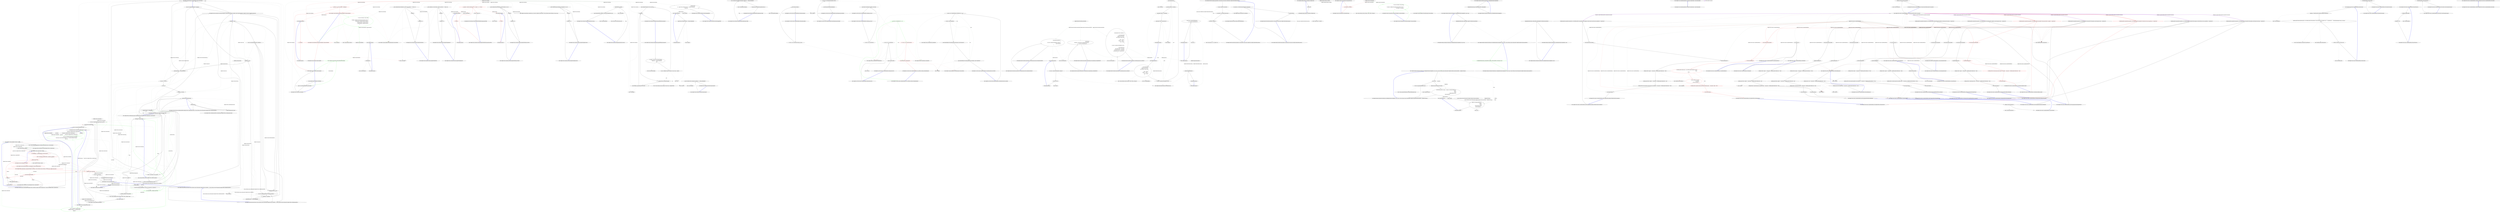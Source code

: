 digraph  {
m0_21 [cluster="HangFire.Client.JobCreator.CreateJob(HangFire.Client.CreateContext)", file="EnqueuedState.feature.cs", label="Exit HangFire.Client.JobCreator.CreateJob(HangFire.Client.CreateContext)", span="38-38"];
m0_13 [cluster="HangFire.Client.CreateContext.CreateContext(HangFire.Storage.IStorageConnection, HangFire.States.IStateMachineFactory, HangFire.Common.Job, HangFire.States.State)", file="EnqueuedState.feature.cs", label="initialState == null", span="55-55"];
m0_24 [cluster="HangFire.Client.CreateContext.SetJobParameter(string, object)", file="EnqueuedState.feature.cs", label="String.IsNullOrWhiteSpace(name)", span="98-98"];
m0_65 [cluster="HangFire.Client.JobCreator.InvokeExceptionFilters(HangFire.Filters.ClientExceptionContext, System.Collections.Generic.IEnumerable<HangFire.Filters.IClientExceptionFilter>)", file="EnqueuedState.feature.cs", label="filters.Reverse()", span="117-117"];
m0_66 [cluster="HangFire.Client.JobCreator.InvokeExceptionFilters(HangFire.Filters.ClientExceptionContext, System.Collections.Generic.IEnumerable<HangFire.Filters.IClientExceptionFilter>)", file="EnqueuedState.feature.cs", label="filter.OnClientException(context)", span="119-119"];
m0_67 [cluster="HangFire.Client.JobCreator.InvokeExceptionFilters(HangFire.Filters.ClientExceptionContext, System.Collections.Generic.IEnumerable<HangFire.Filters.IClientExceptionFilter>)", file="EnqueuedState.feature.cs", label="Exit HangFire.Client.JobCreator.InvokeExceptionFilters(HangFire.Filters.ClientExceptionContext, System.Collections.Generic.IEnumerable<HangFire.Filters.IClientExceptionFilter>)", span="114-114"];
m0_0 [cluster="HangFire.Client.JobCreator.JobCreator()", file="EnqueuedState.feature.cs", label="Entry HangFire.Client.JobCreator.JobCreator()", span="12-12"];
m0_1 [cluster="HangFire.Client.JobCreator.JobCreator()", file="EnqueuedState.feature.cs", label="Current = new JobCreator()", span="14-14"];
m0_2 [cluster="HangFire.Client.JobCreator.JobCreator()", file="EnqueuedState.feature.cs", label="Exit HangFire.Client.JobCreator.JobCreator()", span="12-12"];
m0_3 [cluster="HangFire.Client.JobCreator.JobCreator()", file="EnqueuedState.feature.cs", label="Entry HangFire.Client.JobCreator.JobCreator()", span="20-20"];
m0_4 [cluster="HangFire.Client.JobCreator.JobCreator()", file="EnqueuedState.feature.cs", label="Exit HangFire.Client.JobCreator.JobCreator()", span="20-20"];
m0_5 [cluster="HangFire.Client.JobCreator.JobCreator(System.Collections.Generic.IEnumerable<HangFire.Filters.IClientFilter>, System.Collections.Generic.IEnumerable<HangFire.Filters.IClientExceptionFilter>)", file="EnqueuedState.feature.cs", label="Entry HangFire.Client.JobCreator.JobCreator(System.Collections.Generic.IEnumerable<HangFire.Filters.IClientFilter>, System.Collections.Generic.IEnumerable<HangFire.Filters.IClientExceptionFilter>)", span="27-27"];
m0_45 [cluster="HangFire.Common.JobHelper.FromJson<T>(string)", file="EnqueuedState.feature.cs", label="Entry HangFire.Common.JobHelper.FromJson<T>(string)", span="30-30"];
m0_46 [cluster="System.InvalidOperationException.InvalidOperationException(string, System.Exception)", file="EnqueuedState.feature.cs", label="Entry System.InvalidOperationException.InvalidOperationException(string, System.Exception)", span="0-0"];
m0_47 [cluster="string.Format(string, object)", file="EnqueuedState.feature.cs", label="Entry string.Format(string, object)", span="0-0"];
m0_48 [cluster="HangFire.Client.CreateContext.CreateJob()", file="EnqueuedState.feature.cs", label="Entry HangFire.Client.CreateContext.CreateJob()", span="147-147"];
m0_51 [cluster="HangFire.Client.CreateContext.CreateJob()", color=red, community=0, file="EnqueuedState.feature.cs", label="1: _jobWasCreated = true", span="152-152"];
m0_54 [cluster="HangFire.States.IStateMachine.CreateInState(HangFire.Common.Job, System.Collections.Generic.IDictionary<string, string>, HangFire.States.State)", color=red, community=0, file="EnqueuedState.feature.cs", label="1: Entry HangFire.States.IStateMachine.CreateInState(HangFire.Common.Job, System.Collections.Generic.IDictionary<string, string>, HangFire.States.State)", span="23-23"];
m0_55 [cluster="HangFire.Client.JobCreator.InvokeClientFilter(HangFire.Filters.IClientFilter, HangFire.Filters.CreatingContext, System.Func<HangFire.Filters.CreatedContext>)", color=red, community=0, file="EnqueuedState.feature.cs", label="1: HangFire.Client.CreateContext", span=""];
m0_59 [cluster="HangFire.Client.JobCreator.InvokeClientFilter(HangFire.Filters.IClientFilter, HangFire.Filters.CreatingContext, System.Func<HangFire.Filters.CreatedContext>)", file="EnqueuedState.feature.cs", label="filter.OnCreated(postContext)", span="108-108"];
m0_49 [cluster="HangFire.Client.CreateContext.CreateJob()", color=red, community=0, file="EnqueuedState.feature.cs", label="1: var stateMachine = _stateMachineFactory.Create(Connection)", span="149-149"];
m0_50 [cluster="HangFire.Client.CreateContext.CreateJob()", color=red, community=0, file="EnqueuedState.feature.cs", label="1: JobId = stateMachine.CreateInState(Job, _parameters, InitialState)", span="151-151"];
m0_52 [cluster="HangFire.Client.CreateContext.CreateJob()", color=red, community=0, file="EnqueuedState.feature.cs", label="1: Exit HangFire.Client.CreateContext.CreateJob()", span="147-147"];
m0_58 [cluster="HangFire.Client.JobCreator.InvokeClientFilter(HangFire.Filters.IClientFilter, HangFire.Filters.CreatingContext, System.Func<HangFire.Filters.CreatedContext>)", file="EnqueuedState.feature.cs", label="!wasError", span="106-106"];
m0_53 [cluster="HangFire.States.IStateMachineFactory.Create(HangFire.Storage.IStorageConnection)", color=red, community=0, file="EnqueuedState.feature.cs", label="1: Entry HangFire.States.IStateMachineFactory.Create(HangFire.Storage.IStorageConnection)", span="8-8"];
m0_56 [cluster="HangFire.Client.JobCreator.InvokeClientFilter(HangFire.Filters.IClientFilter, HangFire.Filters.CreatingContext, System.Func<HangFire.Filters.CreatedContext>)", color=red, community=0, file="EnqueuedState.feature.cs", label="1: !postContext.ExceptionHandled", span="100-100"];
m0_60 [cluster="HangFire.Client.JobCreator.InvokeClientFilter(HangFire.Filters.IClientFilter, HangFire.Filters.CreatingContext, System.Func<HangFire.Filters.CreatedContext>)", file="EnqueuedState.feature.cs", label="return postContext;", span="111-111"];
m0_57 [cluster="HangFire.Client.JobCreator.InvokeClientFilter(HangFire.Filters.IClientFilter, HangFire.Filters.CreatingContext, System.Func<HangFire.Filters.CreatedContext>)", file="EnqueuedState.feature.cs", label="throw;", span="102-102"];
m0_61 [cluster="HangFire.Client.JobCreator.InvokeClientFilter(HangFire.Filters.IClientFilter, HangFire.Filters.CreatingContext, System.Func<HangFire.Filters.CreatedContext>)", file="EnqueuedState.feature.cs", label="Exit HangFire.Client.JobCreator.InvokeClientFilter(HangFire.Filters.IClientFilter, HangFire.Filters.CreatingContext, System.Func<HangFire.Filters.CreatedContext>)", span="74-74"];
m0_68 [cluster="HangFire.Filters.IClientExceptionFilter.OnClientException(HangFire.Filters.ClientExceptionContext)", file="EnqueuedState.feature.cs", label="Entry HangFire.Filters.IClientExceptionFilter.OnClientException(HangFire.Filters.ClientExceptionContext)", span="4-4"];
m0_31 [cluster="HangFire.Client.CreateContext.SetJobParameter(string, object)", file="EnqueuedState.feature.cs", label="_parameters[name] = serializedValue", span="113-113"];
m0_33 [cluster="Unk.thunk", file="EnqueuedState.feature.cs", label="Entry Unk.thunk", span=""];
m0_30 [cluster="HangFire.Client.CreateContext.SetJobParameter(string, object)", file="EnqueuedState.feature.cs", label="_parameters.Add(name, serializedValue)", span="109-109"];
m0_64 [cluster="HangFire.Filters.IClientFilter.OnCreated(HangFire.Filters.CreatedContext)", file="EnqueuedState.feature.cs", label="Entry HangFire.Filters.IClientFilter.OnCreated(HangFire.Filters.CreatedContext)", span="5-5"];
m0_39 [cluster="HangFire.Client.CreateContext.GetJobParameter<T>(string)", file="EnqueuedState.feature.cs", label="String.IsNullOrWhiteSpace(name)", span="131-131"];
m0_32 [cluster="HangFire.Client.CreateContext.SetJobParameter(string, object)", file="EnqueuedState.feature.cs", label="Exit HangFire.Client.CreateContext.SetJobParameter(string, object)", span="96-96"];
m0_34 [cluster="lambda expression", file="EnqueuedState.feature.cs", label="Entry lambda expression", span="62-66"];
m0_22 [cluster="System.Collections.Generic.Dictionary<TKey, TValue>.Dictionary()", file="EnqueuedState.feature.cs", label="Entry System.Collections.Generic.Dictionary<TKey, TValue>.Dictionary()", span="0-0"];
m0_25 [cluster="HangFire.Client.CreateContext.SetJobParameter(string, object)", file="EnqueuedState.feature.cs", label="throw new ArgumentNullException(''name'');", span="98-98"];
m0_26 [cluster="HangFire.Client.CreateContext.SetJobParameter(string, object)", file="EnqueuedState.feature.cs", label=_jobWasCreated, span="100-100"];
m0_27 [cluster="HangFire.Client.CreateContext.SetJobParameter(string, object)", file="EnqueuedState.feature.cs", label="throw new InvalidOperationException(''Could not set parameter for a created job.'');", span="102-102"];
m0_28 [cluster="HangFire.Client.CreateContext.SetJobParameter(string, object)", color=green, community=0, file="EnqueuedState.feature.cs", label="1: var serializedValue = JobHelper.ToJson(value)", span="105-105"];
m0_29 [cluster="HangFire.Client.CreateContext.SetJobParameter(string, object)", file="EnqueuedState.feature.cs", label="!_parameters.ContainsKey(name)", span="107-107"];
m0_14 [cluster="HangFire.Client.CreateContext.CreateContext(HangFire.Storage.IStorageConnection, HangFire.States.IStateMachineFactory, HangFire.Common.Job, HangFire.States.State)", file="EnqueuedState.feature.cs", label="throw new ArgumentNullException(''initialState'');", span="55-55"];
m0_15 [cluster="HangFire.Client.CreateContext.CreateContext(HangFire.Storage.IStorageConnection, HangFire.States.IStateMachineFactory, HangFire.Common.Job, HangFire.States.State)", file="EnqueuedState.feature.cs", label="_stateMachineFactory = stateMachineFactory", span="57-57"];
m0_17 [cluster="HangFire.Client.CreateContext.CreateContext(HangFire.Storage.IStorageConnection, HangFire.States.IStateMachineFactory, HangFire.Common.Job, HangFire.States.State)", file="EnqueuedState.feature.cs", label="Job = job", span="60-60"];
m0_16 [cluster="HangFire.Client.CreateContext.CreateContext(HangFire.Storage.IStorageConnection, HangFire.States.IStateMachineFactory, HangFire.Common.Job, HangFire.States.State)", file="EnqueuedState.feature.cs", label="Connection = connection", span="59-59"];
m0_18 [cluster="HangFire.Client.CreateContext.CreateContext(HangFire.Storage.IStorageConnection, HangFire.States.IStateMachineFactory, HangFire.Common.Job, HangFire.States.State)", file="EnqueuedState.feature.cs", label="InitialState = initialState", span="61-61"];
m0_19 [cluster="HangFire.Client.CreateContext.CreateContext(HangFire.Storage.IStorageConnection, HangFire.States.IStateMachineFactory, HangFire.Common.Job, HangFire.States.State)", file="EnqueuedState.feature.cs", label="Items = new Dictionary<string, object>()", span="63-63"];
m0_20 [cluster="HangFire.Client.CreateContext.CreateContext(HangFire.Storage.IStorageConnection, HangFire.States.IStateMachineFactory, HangFire.Common.Job, HangFire.States.State)", file="EnqueuedState.feature.cs", label="Exit HangFire.Client.CreateContext.CreateContext(HangFire.Storage.IStorageConnection, HangFire.States.IStateMachineFactory, HangFire.Common.Job, HangFire.States.State)", span="46-46"];
m0_6 [cluster="HangFire.Client.JobCreator.JobCreator(System.Collections.Generic.IEnumerable<HangFire.Filters.IClientFilter>, System.Collections.Generic.IEnumerable<HangFire.Filters.IClientExceptionFilter>)", file="EnqueuedState.feature.cs", label="clientFilters == null", span="31-31"];
m0_7 [cluster="HangFire.Client.JobCreator.JobCreator(System.Collections.Generic.IEnumerable<HangFire.Filters.IClientFilter>, System.Collections.Generic.IEnumerable<HangFire.Filters.IClientExceptionFilter>)", file="EnqueuedState.feature.cs", label="throw new ArgumentNullException(''clientFilters'');", span="31-31"];
m0_9 [cluster="HangFire.Client.JobCreator.JobCreator(System.Collections.Generic.IEnumerable<HangFire.Filters.IClientFilter>, System.Collections.Generic.IEnumerable<HangFire.Filters.IClientExceptionFilter>)", file="EnqueuedState.feature.cs", label="throw new ArgumentNullException(''clientExceptionFilters'');", span="32-32"];
m0_11 [cluster="HangFire.Client.JobCreator.JobCreator(System.Collections.Generic.IEnumerable<HangFire.Filters.IClientFilter>, System.Collections.Generic.IEnumerable<HangFire.Filters.IClientExceptionFilter>)", file="EnqueuedState.feature.cs", label="_clientExceptionFilters = clientExceptionFilters", span="35-35"];
m0_8 [cluster="HangFire.Client.JobCreator.JobCreator(System.Collections.Generic.IEnumerable<HangFire.Filters.IClientFilter>, System.Collections.Generic.IEnumerable<HangFire.Filters.IClientExceptionFilter>)", file="EnqueuedState.feature.cs", label="clientExceptionFilters == null", span="32-32"];
m0_10 [cluster="HangFire.Client.JobCreator.JobCreator(System.Collections.Generic.IEnumerable<HangFire.Filters.IClientFilter>, System.Collections.Generic.IEnumerable<HangFire.Filters.IClientExceptionFilter>)", file="EnqueuedState.feature.cs", label="_clientFilters = clientFilters", span="34-34"];
m0_12 [cluster="HangFire.Client.JobCreator.JobCreator(System.Collections.Generic.IEnumerable<HangFire.Filters.IClientFilter>, System.Collections.Generic.IEnumerable<HangFire.Filters.IClientExceptionFilter>)", file="EnqueuedState.feature.cs", label="Exit HangFire.Client.JobCreator.JobCreator(System.Collections.Generic.IEnumerable<HangFire.Filters.IClientFilter>, System.Collections.Generic.IEnumerable<HangFire.Filters.IClientExceptionFilter>)", span="27-27"];
m0_36 [cluster="lambda expression", file="EnqueuedState.feature.cs", label="return new CreatedContext(createContext, false, null);", span="65-65"];
m0_62 [cluster="HangFire.Filters.IClientFilter.OnCreating(HangFire.Filters.CreatingContext)", file="EnqueuedState.feature.cs", label="Entry HangFire.Filters.IClientFilter.OnCreating(HangFire.Filters.CreatingContext)", span="4-4"];
m0_42 [cluster="HangFire.Client.CreateContext.GetJobParameter<T>(string)", file="EnqueuedState.feature.cs", label=Exception, span="139-139"];
m0_35 [cluster="HangFire.Common.JobHelper.ToJson(object)", file="EnqueuedState.feature.cs", label="Entry HangFire.Common.JobHelper.ToJson(object)", span="23-23"];
m0_43 [cluster="HangFire.Client.CreateContext.GetJobParameter<T>(string)", color=green, community=0, file="EnqueuedState.feature.cs", label="1: throw new InvalidOperationException(String.Format(\r\n                    ''Could not get a value of the job parameter `{0}`. See inner exception for details.'',\r\n                    name), ex);", span="141-143"];
m0_40 [cluster="HangFire.Client.CreateContext.GetJobParameter<T>(string)", file="EnqueuedState.feature.cs", label="throw new ArgumentNullException(''name'');", span="131-131"];
m0_37 [cluster="System.Collections.Generic.IDictionary<TKey, TValue>.Add(TKey, TValue)", file="EnqueuedState.feature.cs", label="Entry System.Collections.Generic.IDictionary<TKey, TValue>.Add(TKey, TValue)", span="0-0"];
m0_41 [cluster="HangFire.Client.CreateContext.GetJobParameter<T>(string)", color=green, community=0, file="EnqueuedState.feature.cs", label="1: return _parameters.ContainsKey(name)\r\n                    ? JobHelper.FromJson<T>(_parameters[name])\r\n                    : default(T);", span="135-137"];
m0_44 [cluster="HangFire.Client.CreateContext.GetJobParameter<T>(string)", file="EnqueuedState.feature.cs", label="Exit HangFire.Client.CreateContext.GetJobParameter<T>(string)", span="129-129"];
m0_23 [cluster="HangFire.Filters.ClientExceptionContext.ClientExceptionContext(HangFire.Client.CreateContext, System.Exception)", file="EnqueuedState.feature.cs", label="Entry HangFire.Filters.ClientExceptionContext.ClientExceptionContext(HangFire.Client.CreateContext, System.Exception)", span="8-8"];
m0_38 [cluster="HangFire.Client.ClientJobDescriptor.Create()", file="EnqueuedState.feature.cs", label="Entry HangFire.Client.ClientJobDescriptor.Create()", span="52-52"];
m0_63 [cluster="System.Func<TResult>.Invoke()", file="EnqueuedState.feature.cs", label="Entry System.Func<TResult>.Invoke()", span="0-0"];
m0_69 [file="EnqueuedState.feature.cs", label="HangFire.Client.JobCreator", span=""];
m0_70 [file="EnqueuedState.feature.cs", label="HangFire.Client.ClientJobDescriptor", span=""];
m0_71 [file="EnqueuedState.feature.cs", label="HangFire.Client.CreateContext", span=""];
m0_72 [file="EnqueuedState.feature.cs", label=preContext, span=""];
m0_73 [file="EnqueuedState.feature.cs", label="System.Func<HangFire.Filters.CreatedContext>", span=""];
m0_74 [file="EnqueuedState.feature.cs", label="HangFire.Filters.IClientFilter", span=""];
m2_5 [cluster="HangFire.Tests.ClientSteps.WhenICreateAJob()", color=red, community=0, file="FailedState.cs", label="1: _stateMock = new Mock<JobState>(''SomeReason'')", span="30-30"];
m2_0 [cluster="HangFire.Tests.ClientSteps.GivenAClient()", file="FailedState.cs", label="Entry HangFire.Tests.ClientSteps.GivenAClient()", span="21-21"];
m2_3 [cluster="HangFire.Client.JobClient.JobClient(IRedisClientsManager)", color=green, community=0, file="FailedState.cs", label="0: Entry HangFire.Client.JobClient.JobClient(IRedisClientsManager)", span="13-13"];
m2_1 [cluster="HangFire.Tests.ClientSteps.GivenAClient()", file="FailedState.cs", label="_client = new JobClient(RedisFactory.BasicManager)", span="23-23"];
m2_2 [cluster="HangFire.Tests.ClientSteps.GivenAClient()", file="FailedState.cs", label="Exit HangFire.Tests.ClientSteps.GivenAClient()", span="21-21"];
m2_4 [cluster="HangFire.Tests.ClientSteps.WhenICreateAJob()", file="FailedState.cs", label="Entry HangFire.Tests.ClientSteps.WhenICreateAJob()", span="28-28"];
m2_49 [cluster="HangFire.Client.JobClient.CreateJob(string, System.Type, HangFire.States.JobState, System.Collections.Generic.IDictionary<string, string>)", file="FailedState.cs", label="Entry HangFire.Client.JobClient.CreateJob(string, System.Type, HangFire.States.JobState, System.Collections.Generic.IDictionary<string, string>)", span="33-33"];
m2_85 [cluster="Unk.Apply", file="FailedState.cs", label="Entry Unk.Apply", span=""];
m2_64 [cluster="Unk.GetAllEntriesFromHash", file="FailedState.cs", label="Entry Unk.GetAllEntriesFromHash", span=""];
m2_26 [cluster="Unk.ToDictionary", file="FailedState.cs", label="Entry Unk.ToDictionary", span=""];
m2_59 [cluster="Unk.IsTrue", file="FailedState.cs", label="Entry Unk.IsTrue", span=""];
m2_60 [cluster="HangFire.Tests.ClientSteps.ThenItHasTheFollowingParameters(Table)", file="FailedState.cs", label="Entry HangFire.Tests.ClientSteps.ThenItHasTheFollowingParameters(Table)", span="107-107"];
m2_61 [cluster="HangFire.Tests.ClientSteps.ThenItHasTheFollowingParameters(Table)", file="FailedState.cs", label="var job = Redis.Client.GetAllEntriesFromHash(''hangfire:job:'' + JobSteps.DefaultJobId)", span="109-109"];
m2_62 [cluster="HangFire.Tests.ClientSteps.ThenItHasTheFollowingParameters(Table)", file="FailedState.cs", label="DictionaryAssert.ContainsFollowingItems(table, job)", span="110-110"];
m2_63 [cluster="HangFire.Tests.ClientSteps.ThenItHasTheFollowingParameters(Table)", file="FailedState.cs", label="Exit HangFire.Tests.ClientSteps.ThenItHasTheFollowingParameters(Table)", span="107-107"];
m2_22 [cluster="HangFire.Tests.ClientSteps.WhenICreateAJobWithTheFollowingArguments(Table)", file="FailedState.cs", label="Entry HangFire.Tests.ClientSteps.WhenICreateAJobWithTheFollowingArguments(Table)", span="42-42"];
m2_23 [cluster="HangFire.Tests.ClientSteps.WhenICreateAJobWithTheFollowingArguments(Table)", color=red, community=0, file="FailedState.cs", label="1: _arguments = table.Rows.ToDictionary(x => x[''Name''], x => x[''Value''])", span="44-44"];
m2_24 [cluster="HangFire.Tests.ClientSteps.WhenICreateAJobWithTheFollowingArguments(Table)", file="FailedState.cs", label="When(''I create a job'')", span="45-45"];
m2_25 [cluster="HangFire.Tests.ClientSteps.WhenICreateAJobWithTheFollowingArguments(Table)", file="FailedState.cs", label="Exit HangFire.Tests.ClientSteps.WhenICreateAJobWithTheFollowingArguments(Table)", span="42-42"];
m2_10 [cluster="HangFire.Common.JobHelper.ToStringTimestamp(System.DateTime)", file="FailedState.cs", label="Entry HangFire.Common.JobHelper.ToStringTimestamp(System.DateTime)", span="46-46"];
m2_77 [cluster="System.Collections.Generic.Dictionary<TKey, TValue>.ContainsKey(TKey)", file="FailedState.cs", label="Entry System.Collections.Generic.Dictionary<TKey, TValue>.ContainsKey(TKey)", span="0-0"];
m2_75 [cluster="Unk.>", file="FailedState.cs", label="Entry Unk.>", span=""];
m2_50 [cluster="HangFire.Tests.ClientSteps.WhenICreateAJobWithTheIncorrectType()", file="FailedState.cs", label="Entry HangFire.Tests.ClientSteps.WhenICreateAJobWithTheIncorrectType()", span="88-88"];
m2_51 [cluster="HangFire.Tests.ClientSteps.WhenICreateAJobWithTheIncorrectType()", file="FailedState.cs", label="_client.CreateJob(JobSteps.DefaultJobId, typeof(ClientSteps), null, null)", span="92-92"];
m2_52 [cluster="HangFire.Tests.ClientSteps.WhenICreateAJobWithTheIncorrectType()", file="FailedState.cs", label=Exception, span="94-94"];
m2_53 [cluster="HangFire.Tests.ClientSteps.WhenICreateAJobWithTheIncorrectType()", file="FailedState.cs", label="_exception = ex", span="96-96"];
m2_54 [cluster="HangFire.Tests.ClientSteps.WhenICreateAJobWithTheIncorrectType()", file="FailedState.cs", label="Exit HangFire.Tests.ClientSteps.WhenICreateAJobWithTheIncorrectType()", span="88-88"];
m2_86 [cluster="HangFire.Tests.ClientSteps.ThenAnExceptionIsThrown(string)", file="FailedState.cs", label="Entry HangFire.Tests.ClientSteps.ThenAnExceptionIsThrown(string)", span="138-138"];
m2_87 [cluster="HangFire.Tests.ClientSteps.ThenAnExceptionIsThrown(string)", file="FailedState.cs", label="Assert.IsNotNull(_exception)", span="140-140"];
m2_88 [cluster="HangFire.Tests.ClientSteps.ThenAnExceptionIsThrown(string)", file="FailedState.cs", label="Assert.IsInstanceOfType(_exception, Type.GetType(exceptionType, true))", span="141-141"];
m2_89 [cluster="HangFire.Tests.ClientSteps.ThenAnExceptionIsThrown(string)", file="FailedState.cs", label="Exit HangFire.Tests.ClientSteps.ThenAnExceptionIsThrown(string)", span="138-138"];
m2_76 [cluster="Unk.AreEqual", file="FailedState.cs", label="Entry Unk.AreEqual", span=""];
m2_21 [cluster="Unk.GetProperties", file="FailedState.cs", label="Entry Unk.GetProperties", span=""];
m2_13 [cluster="System.Collections.Generic.Dictionary<TKey, TValue>.Dictionary()", file="FailedState.cs", label="HangFire.States.FailedState", span=""];
m2_27 [cluster="Unk.When", file="FailedState.cs", label="Entry Unk.When", span=""];
m2_66 [cluster="HangFire.Tests.ClientSteps.ThenTheJobContainsAllOfTheAboveArguments()", file="FailedState.cs", label="Entry HangFire.Tests.ClientSteps.ThenTheJobContainsAllOfTheAboveArguments()", span="114-114"];
m2_67 [cluster="HangFire.Tests.ClientSteps.ThenTheJobContainsAllOfTheAboveArguments()", file="FailedState.cs", label="var argsJson = Redis.Client.GetValueFromHash(\r\n                ''hangfire:job:'' + JobSteps.DefaultJobId,\r\n                ''Args'')", span="116-118"];
m2_68 [cluster="HangFire.Tests.ClientSteps.ThenTheJobContainsAllOfTheAboveArguments()", file="FailedState.cs", label="var args = JobHelper.FromJson<Dictionary<string, string>>(argsJson)", span="119-119"];
m2_69 [cluster="HangFire.Tests.ClientSteps.ThenTheJobContainsAllOfTheAboveArguments()", file="FailedState.cs", label="Assert.AreEqual(_arguments.Count, args.Count)", span="121-121"];
m2_71 [cluster="HangFire.Tests.ClientSteps.ThenTheJobContainsAllOfTheAboveArguments()", file="FailedState.cs", label="Assert.IsTrue(args.ContainsKey(pair.Key))", span="124-124"];
m2_70 [cluster="HangFire.Tests.ClientSteps.ThenTheJobContainsAllOfTheAboveArguments()", file="FailedState.cs", label=_arguments, span="122-122"];
m2_72 [cluster="HangFire.Tests.ClientSteps.ThenTheJobContainsAllOfTheAboveArguments()", file="FailedState.cs", label="Assert.AreEqual(_arguments[pair.Key], pair.Value)", span="125-125"];
m2_73 [cluster="HangFire.Tests.ClientSteps.ThenTheJobContainsAllOfTheAboveArguments()", file="FailedState.cs", label="Exit HangFire.Tests.ClientSteps.ThenTheJobContainsAllOfTheAboveArguments()", span="114-114"];
m2_55 [cluster="HangFire.Tests.ClientSteps.ThenTheStorageContainsIt()", file="FailedState.cs", label="Entry HangFire.Tests.ClientSteps.ThenTheStorageContainsIt()", span="101-101"];
m2_56 [cluster="HangFire.Tests.ClientSteps.ThenTheStorageContainsIt()", file="FailedState.cs", label="Assert.IsTrue(Redis.Client.ContainsKey(''hangfire:job:'' + JobSteps.DefaultJobId))", span="103-103"];
m2_57 [cluster="HangFire.Tests.ClientSteps.ThenTheStorageContainsIt()", file="FailedState.cs", label="Exit HangFire.Tests.ClientSteps.ThenTheStorageContainsIt()", span="101-101"];
m2_11 [cluster="System.Exception.GetType()", file="FailedState.cs", label="Entry System.Exception.GetType()", span="0-0"];
m2_92 [cluster="Unk.IsInstanceOfType", file="FailedState.cs", label="Entry Unk.IsInstanceOfType", span=""];
m2_6 [cluster="HangFire.States.FailedState.GetProperties(HangFire.Common.JobMethod)", color=red, community=0, file="FailedState.cs", label="0: Entry HangFire.States.FailedState.GetProperties(HangFire.Common.JobMethod)", span="37-37"];
m2_7 [cluster="HangFire.States.FailedState.GetProperties(HangFire.Common.JobMethod)", color=green, community=0, file="FailedState.cs", label="0: return new Dictionary<string, string>\r\n                {\r\n                    { ''FailedAt'', JobHelper.ToStringTimestamp(DateTime.UtcNow) },\r\n                    { ''ExceptionType'', Exception.GetType().FullName },\r\n                    { ''ExceptionMessage'', Exception.Message },\r\n                    { ''ExceptionDetails'', Exception.ToString() }\r\n                };", span="39-45"];
m2_8 [cluster="HangFire.States.FailedState.GetProperties(HangFire.Common.JobMethod)", color=red, community=0, file="FailedState.cs", label="0: Exit HangFire.States.FailedState.GetProperties(HangFire.Common.JobMethod)", span="37-37"];
m2_9 [cluster="HangFire.Tests.ClientSteps.WhenICreateAJob()", file="FailedState.cs", label="Exit HangFire.Tests.ClientSteps.WhenICreateAJob()", span="28-28"];
m2_39 [cluster="HangFire.Tests.ClientSteps.WhenICreateAJobWithNullType()", file="FailedState.cs", label="Entry HangFire.Tests.ClientSteps.WhenICreateAJobWithNullType()", span="62-62"];
m2_40 [cluster="HangFire.Tests.ClientSteps.WhenICreateAJobWithNullType()", file="FailedState.cs", label="_client.CreateJob(JobSteps.DefaultJobId, null, new Mock<JobState>(''1'').Object, null)", span="66-66"];
m2_41 [cluster="HangFire.Tests.ClientSteps.WhenICreateAJobWithNullType()", file="FailedState.cs", label=Exception, span="68-68"];
m2_42 [cluster="HangFire.Tests.ClientSteps.WhenICreateAJobWithNullType()", file="FailedState.cs", label="_exception = ex", span="70-70"];
m2_43 [cluster="HangFire.Tests.ClientSteps.WhenICreateAJobWithNullType()", file="FailedState.cs", label="Exit HangFire.Tests.ClientSteps.WhenICreateAJobWithNullType()", span="62-62"];
m2_91 [cluster="System.Type.GetType(string, bool)", file="FailedState.cs", label="Entry System.Type.GetType(string, bool)", span="0-0"];
m2_82 [cluster="lambda expression", file="FailedState.cs", label="Entry lambda expression", span="133-133"];
m2_15 [cluster="lambda expression", file="FailedState.cs", label="Entry lambda expression", span="31-31"];
m2_18 [cluster="lambda expression", file="FailedState.cs", label="Entry lambda expression", span="32-32"];
m2_16 [cluster="lambda expression", color=red, community=0, file="FailedState.cs", label="0: x.StateName", span="31-31"];
m2_17 [cluster="lambda expression", file="FailedState.cs", label="Exit lambda expression", span="31-31"];
m2_19 [cluster="lambda expression", file="FailedState.cs", label="x.GetProperties()", span="32-32"];
m2_20 [cluster="lambda expression", file="FailedState.cs", label="Exit lambda expression", span="32-32"];
m2_28 [cluster="lambda expression", file="FailedState.cs", label="Entry lambda expression", span="44-44"];
m2_31 [cluster="lambda expression", file="FailedState.cs", label="Entry lambda expression", span="44-44"];
m2_29 [cluster="lambda expression", color=red, community=0, file="FailedState.cs", label="1: x[''Name'']", span="44-44"];
m2_30 [cluster="lambda expression", file="FailedState.cs", label="Exit lambda expression", span="44-44"];
m2_32 [cluster="lambda expression", color=red, community=0, file="FailedState.cs", label="1: x[''Value'']", span="44-44"];
m2_33 [cluster="lambda expression", file="FailedState.cs", label="Exit lambda expression", span="44-44"];
m2_83 [cluster="lambda expression", file="FailedState.cs", label="x.Apply(It.IsAny<IRedisTransaction>(), JobSteps.DefaultJobId)", span="133-133"];
m2_84 [cluster="lambda expression", file="FailedState.cs", label="Exit lambda expression", span="133-133"];
m2_90 [cluster="Unk.IsNotNull", file="FailedState.cs", label="Entry Unk.IsNotNull", span=""];
m2_44 [cluster="HangFire.Tests.ClientSteps.WhenICreateAJobWithAnEmptyState()", file="FailedState.cs", label="Entry HangFire.Tests.ClientSteps.WhenICreateAJobWithAnEmptyState()", span="75-75"];
m2_45 [cluster="HangFire.Tests.ClientSteps.WhenICreateAJobWithAnEmptyState()", file="FailedState.cs", label="_client.CreateJob(JobSteps.DefaultJobId, typeof(TestJob), null, null)", span="79-79"];
m2_46 [cluster="HangFire.Tests.ClientSteps.WhenICreateAJobWithAnEmptyState()", file="FailedState.cs", label=Exception, span="81-81"];
m2_47 [cluster="HangFire.Tests.ClientSteps.WhenICreateAJobWithAnEmptyState()", file="FailedState.cs", label="_exception = ex", span="83-83"];
m2_48 [cluster="HangFire.Tests.ClientSteps.WhenICreateAJobWithAnEmptyState()", file="FailedState.cs", label="Exit HangFire.Tests.ClientSteps.WhenICreateAJobWithAnEmptyState()", span="75-75"];
m2_74 [cluster="Unk.GetValueFromHash", file="FailedState.cs", label="Entry Unk.GetValueFromHash", span=""];
m2_12 [cluster="Unk.Returns", file="FailedState.cs", label="Entry Unk.Returns", span=""];
m2_65 [cluster="Unk.ContainsFollowingItems", file="FailedState.cs", label="Entry Unk.ContainsFollowingItems", span=""];
m2_14 [cluster="Unk.CreateJob", file="FailedState.cs", label="Entry Unk.CreateJob", span=""];
m2_81 [cluster="Unk.Verify", file="FailedState.cs", label="Entry Unk.Verify", span=""];
m2_78 [cluster="HangFire.Tests.ClientSteps.ThenTheGivenStateWasAppliedToIt()", file="FailedState.cs", label="Entry HangFire.Tests.ClientSteps.ThenTheGivenStateWasAppliedToIt()", span="130-130"];
m2_79 [cluster="HangFire.Tests.ClientSteps.ThenTheGivenStateWasAppliedToIt()", file="FailedState.cs", label="_stateMock.Verify(\r\n                x => x.Apply(It.IsAny<IRedisTransaction>(), JobSteps.DefaultJobId), \r\n                Times.Once)", span="132-134"];
m2_80 [cluster="HangFire.Tests.ClientSteps.ThenTheGivenStateWasAppliedToIt()", file="FailedState.cs", label="Exit HangFire.Tests.ClientSteps.ThenTheGivenStateWasAppliedToIt()", span="130-130"];
m2_34 [cluster="HangFire.Tests.ClientSteps.WhenICreateAJobWithAnEmptyId()", file="FailedState.cs", label="Entry HangFire.Tests.ClientSteps.WhenICreateAJobWithAnEmptyId()", span="49-49"];
m2_35 [cluster="HangFire.Tests.ClientSteps.WhenICreateAJobWithAnEmptyId()", file="FailedState.cs", label="_client.CreateJob(null, typeof (TestJob), new Mock<JobState>(''1'').Object, null)", span="53-53"];
m2_36 [cluster="HangFire.Tests.ClientSteps.WhenICreateAJobWithAnEmptyId()", file="FailedState.cs", label=Exception, span="55-55"];
m2_37 [cluster="HangFire.Tests.ClientSteps.WhenICreateAJobWithAnEmptyId()", file="FailedState.cs", label="_exception = ex", span="57-57"];
m2_38 [cluster="HangFire.Tests.ClientSteps.WhenICreateAJobWithAnEmptyId()", file="FailedState.cs", label="Exit HangFire.Tests.ClientSteps.WhenICreateAJobWithAnEmptyId()", span="49-49"];
m2_58 [cluster="Unk.ContainsKey", file="FailedState.cs", label="Entry Unk.ContainsKey", span=""];
m2_93 [file="FailedState.cs", label="HangFire.Tests.ClientSteps", span=""];
m3_11 [cluster="HangFire.States.SucceededState.SerializeData()", file="FailedStateFacts.cs", label="Entry HangFire.States.SucceededState.SerializeData()", span="39-39"];
m3_6 [cluster="HangFire.Core.Tests.States.ScheduledStateFacts.Ctor_SetsTheCorrectData_WhenDateIsPassed()", file="FailedStateFacts.cs", label="Entry HangFire.Core.Tests.States.ScheduledStateFacts.Ctor_SetsTheCorrectData_WhenDateIsPassed()", span="18-18"];
m3_7 [cluster="HangFire.Core.Tests.States.ScheduledStateFacts.Ctor_SetsTheCorrectData_WhenDateIsPassed()", color=green, community=0, file="FailedStateFacts.cs", label="0: var date = new DateTime(2012, 12, 12)", span="20-20"];
m3_8 [cluster="HangFire.Core.Tests.States.ScheduledStateFacts.Ctor_SetsTheCorrectData_WhenDateIsPassed()", color=red, community=0, file="FailedStateFacts.cs", label="0: var state = new ScheduledState(date)", span="21-21"];
m3_9 [cluster="HangFire.Core.Tests.States.ScheduledStateFacts.Ctor_SetsTheCorrectData_WhenDateIsPassed()", color=red, community=0, file="FailedStateFacts.cs", label="0: Assert.Equal(date, state.EnqueueAt)", span="22-22"];
m3_10 [cluster="HangFire.Core.Tests.States.ScheduledStateFacts.Ctor_SetsTheCorrectData_WhenDateIsPassed()", file="FailedStateFacts.cs", label="Exit HangFire.Core.Tests.States.ScheduledStateFacts.Ctor_SetsTheCorrectData_WhenDateIsPassed()", span="18-18"];
m3_13 [cluster="HangFire.Core.Tests.States.SucceededStateFacts.IsFinal_ReturnsTrue()", file="FailedStateFacts.cs", label="Entry HangFire.Core.Tests.States.SucceededStateFacts.IsFinal_ReturnsTrue()", span="26-26"];
m3_14 [cluster="HangFire.Core.Tests.States.SucceededStateFacts.IsFinal_ReturnsTrue()", file="FailedStateFacts.cs", label="var state = new SucceededState()", span="28-28"];
m3_15 [cluster="HangFire.Core.Tests.States.SucceededStateFacts.IsFinal_ReturnsTrue()", file="FailedStateFacts.cs", label="Assert.True(state.IsFinal)", span="29-29"];
m3_16 [cluster="HangFire.Core.Tests.States.SucceededStateFacts.IsFinal_ReturnsTrue()", file="FailedStateFacts.cs", label="Exit HangFire.Core.Tests.States.SucceededStateFacts.IsFinal_ReturnsTrue()", span="26-26"];
m3_4 [cluster="HangFire.States.SucceededState.SucceededState()", file="FailedStateFacts.cs", label="Entry HangFire.States.SucceededState.SucceededState()", span="27-27"];
m3_17 [cluster="Unk.True", file="FailedStateFacts.cs", label="Entry Unk.True", span=""];
m3_0 [cluster="HangFire.Core.Tests.States.SucceededStateFacts.StateName_IsCorrect()", file="FailedStateFacts.cs", label="Entry HangFire.Core.Tests.States.SucceededStateFacts.StateName_IsCorrect()", span="9-9"];
m3_1 [cluster="HangFire.Core.Tests.States.SucceededStateFacts.StateName_IsCorrect()", file="FailedStateFacts.cs", label="var state = new SucceededState()", span="11-11"];
m3_2 [cluster="HangFire.Core.Tests.States.SucceededStateFacts.StateName_IsCorrect()", file="FailedStateFacts.cs", label="Assert.Equal(SucceededState.StateName, state.Name)", span="12-12"];
m3_3 [cluster="HangFire.Core.Tests.States.SucceededStateFacts.StateName_IsCorrect()", file="FailedStateFacts.cs", label="Exit HangFire.Core.Tests.States.SucceededStateFacts.StateName_IsCorrect()", span="9-9"];
m3_35 [cluster="HangFire.Core.Tests.States.ScheduledStateFacts.IgnoreExceptions_ReturnsFalse()", file="FailedStateFacts.cs", label="Entry HangFire.Core.Tests.States.ScheduledStateFacts.IgnoreExceptions_ReturnsFalse()", span="53-53"];
m3_36 [cluster="HangFire.Core.Tests.States.ScheduledStateFacts.IgnoreExceptions_ReturnsFalse()", file="FailedStateFacts.cs", label="var state = new ScheduledState(DateTime.UtcNow)", span="55-55"];
m3_37 [cluster="HangFire.Core.Tests.States.ScheduledStateFacts.IgnoreExceptions_ReturnsFalse()", file="FailedStateFacts.cs", label="Assert.False(state.IgnoreJobLoadException)", span="56-56"];
m3_38 [cluster="HangFire.Core.Tests.States.ScheduledStateFacts.IgnoreExceptions_ReturnsFalse()", file="FailedStateFacts.cs", label="Exit HangFire.Core.Tests.States.ScheduledStateFacts.IgnoreExceptions_ReturnsFalse()", span="53-53"];
m3_34 [cluster="Unk.False", file="FailedStateFacts.cs", label="Entry Unk.False", span=""];
m3_5 [cluster="Unk.Equal", file="FailedStateFacts.cs", label="Entry Unk.Equal", span=""];
m3_28 [cluster="HangFire.States.ScheduledState.SerializeData()", file="FailedStateFacts.cs", label="Entry HangFire.States.ScheduledState.SerializeData()", span="46-46"];
m3_30 [cluster="HangFire.Core.Tests.States.ScheduledStateFacts.IsFinal_ReturnsFalse()", file="FailedStateFacts.cs", label="Entry HangFire.Core.Tests.States.ScheduledStateFacts.IsFinal_ReturnsFalse()", span="45-45"];
m3_31 [cluster="HangFire.Core.Tests.States.ScheduledStateFacts.IsFinal_ReturnsFalse()", file="FailedStateFacts.cs", label="var state = new ScheduledState(DateTime.UtcNow)", span="47-47"];
m3_32 [cluster="HangFire.Core.Tests.States.ScheduledStateFacts.IsFinal_ReturnsFalse()", file="FailedStateFacts.cs", label="Assert.False(state.IsFinal)", span="49-49"];
m3_33 [cluster="HangFire.Core.Tests.States.ScheduledStateFacts.IsFinal_ReturnsFalse()", file="FailedStateFacts.cs", label="Exit HangFire.Core.Tests.States.ScheduledStateFacts.IsFinal_ReturnsFalse()", span="45-45"];
m3_22 [cluster="HangFire.Core.Tests.States.ScheduledStateFacts.SerializeData_ReturnsCorrectData()", file="FailedStateFacts.cs", label="Entry HangFire.Core.Tests.States.ScheduledStateFacts.SerializeData_ReturnsCorrectData()", span="34-34"];
m3_23 [cluster="HangFire.Core.Tests.States.ScheduledStateFacts.SerializeData_ReturnsCorrectData()", file="FailedStateFacts.cs", label="var state = new ScheduledState(new DateTime(2012, 12, 12))", span="36-36"];
m3_24 [cluster="HangFire.Core.Tests.States.ScheduledStateFacts.SerializeData_ReturnsCorrectData()", file="FailedStateFacts.cs", label="var data = state.SerializeData()", span="38-38"];
m3_25 [cluster="HangFire.Core.Tests.States.ScheduledStateFacts.SerializeData_ReturnsCorrectData()", file="FailedStateFacts.cs", label="Assert.Equal(JobHelper.ToStringTimestamp(state.EnqueueAt), data[''EnqueueAt''])", span="40-40"];
m3_26 [cluster="HangFire.Core.Tests.States.ScheduledStateFacts.SerializeData_ReturnsCorrectData()", file="FailedStateFacts.cs", label="Assert.Equal(JobHelper.ToStringTimestamp(state.ScheduledAt), data[''ScheduledAt''])", span="41-41"];
m3_27 [cluster="HangFire.Core.Tests.States.ScheduledStateFacts.SerializeData_ReturnsCorrectData()", file="FailedStateFacts.cs", label="Exit HangFire.Core.Tests.States.ScheduledStateFacts.SerializeData_ReturnsCorrectData()", span="34-34"];
m3_12 [cluster="HangFire.Common.JobHelper.ToStringTimestamp(System.DateTime)", file="FailedStateFacts.cs", label="Entry HangFire.Common.JobHelper.ToStringTimestamp(System.DateTime)", span="50-50"];
m4_34 [cluster="Unk.NotNull", file="JobClientTests.cs", label="Entry Unk.NotNull", span=""];
m4_12 [cluster="HangFire.Redis.Tests.RedisConnectionFacts.GetStateData_ReturnsNull_WhenJobDoesNotExist()", file="JobClientTests.cs", label="Entry HangFire.Redis.Tests.RedisConnectionFacts.GetStateData_ReturnsNull_WhenJobDoesNotExist()", span="18-18"];
m4_13 [cluster="HangFire.Redis.Tests.RedisConnectionFacts.GetStateData_ReturnsNull_WhenJobDoesNotExist()", file="JobClientTests.cs", label="UseConnection(connection =>\r\n            {\r\n                var result = connection.GetStateData(''random-id'');\r\n                Assert.Null(result);\r\n            })", span="20-24"];
m4_14 [cluster="HangFire.Redis.Tests.RedisConnectionFacts.GetStateData_ReturnsNull_WhenJobDoesNotExist()", file="JobClientTests.cs", label="Exit HangFire.Redis.Tests.RedisConnectionFacts.GetStateData_ReturnsNull_WhenJobDoesNotExist()", span="18-18"];
m4_32 [cluster="System.Collections.Generic.Dictionary<TKey, TValue>.Dictionary()", file="JobClientTests.cs", label="Entry System.Collections.Generic.Dictionary<TKey, TValue>.Dictionary()", span="0-0"];
m4_7 [cluster="Unk.>", file="JobClientTests.cs", label="Entry Unk.>", span=""];
m4_23 [cluster="Unk.UseConnections", file="JobClientTests.cs", label="Entry Unk.UseConnections", span=""];
m4_36 [cluster="HangFire.Redis.Tests.RedisConnectionFacts.UseConnections(System.Action<IRedisClient, HangFire.Redis.RedisConnection>)", file="JobClientTests.cs", label="Entry HangFire.Redis.Tests.RedisConnectionFacts.UseConnections(System.Action<IRedisClient, HangFire.Redis.RedisConnection>)", span="50-50"];
m4_37 [cluster="HangFire.Redis.Tests.RedisConnectionFacts.UseConnections(System.Action<IRedisClient, HangFire.Redis.RedisConnection>)", file="JobClientTests.cs", label="var redis = RedisUtils.CreateClient()", span="52-52"];
m4_39 [cluster="HangFire.Redis.Tests.RedisConnectionFacts.UseConnections(System.Action<IRedisClient, HangFire.Redis.RedisConnection>)", file="JobClientTests.cs", label="action(redis, connection)", span="55-55"];
m4_38 [cluster="HangFire.Redis.Tests.RedisConnectionFacts.UseConnections(System.Action<IRedisClient, HangFire.Redis.RedisConnection>)", file="JobClientTests.cs", label="var connection = new RedisConnection(redis)", span="53-53"];
m4_40 [cluster="HangFire.Redis.Tests.RedisConnectionFacts.UseConnections(System.Action<IRedisClient, HangFire.Redis.RedisConnection>)", file="JobClientTests.cs", label="Exit HangFire.Redis.Tests.RedisConnectionFacts.UseConnections(System.Action<IRedisClient, HangFire.Redis.RedisConnection>)", span="50-50"];
m4_43 [cluster="System.Action<T1, T2>.Invoke(T1, T2)", file="JobClientTests.cs", label="Entry System.Action<T1, T2>.Invoke(T1, T2)", span="0-0"];
m4_33 [cluster="Unk.SetRangeInHash", file="JobClientTests.cs", label="Entry Unk.SetRangeInHash", span=""];
m4_3 [cluster="Unk.UseConnection", file="JobClientTests.cs", label="Entry Unk.UseConnection", span=""];
m4_19 [cluster="Unk.Null", file="JobClientTests.cs", label="Entry Unk.Null", span=""];
m4_48 [cluster="System.Action<T>.Invoke(T)", file="JobClientTests.cs", label="Entry System.Action<T>.Invoke(T)", span="0-0"];
m4_11 [cluster="HangFire.Redis.RedisConnection.GetStateData(string)", file="JobClientTests.cs", label="Entry HangFire.Redis.RedisConnection.GetStateData(string)", span="205-205"];
m4_0 [cluster="HangFire.Redis.Tests.RedisConnectionFacts.GetStateData_ThrowsAnException_WhenJobIdIsNull()", file="JobClientTests.cs", label="Entry HangFire.Redis.Tests.RedisConnectionFacts.GetStateData_ThrowsAnException_WhenJobIdIsNull()", span="10-10"];
m4_1 [cluster="HangFire.Redis.Tests.RedisConnectionFacts.GetStateData_ThrowsAnException_WhenJobIdIsNull()", file="JobClientTests.cs", label="UseConnection(\r\n                connection => Assert.Throws<ArgumentNullException>(\r\n                    () => connection.GetStateData(null)))", span="12-14"];
m4_2 [cluster="HangFire.Redis.Tests.RedisConnectionFacts.GetStateData_ThrowsAnException_WhenJobIdIsNull()", file="JobClientTests.cs", label="Exit HangFire.Redis.Tests.RedisConnectionFacts.GetStateData_ThrowsAnException_WhenJobIdIsNull()", span="10-10"];
m4_35 [cluster="Unk.Equal", file="JobClientTests.cs", label="Entry Unk.Equal", span=""];
m4_44 [cluster="HangFire.Redis.Tests.RedisConnectionFacts.UseConnection(System.Action<HangFire.Redis.RedisConnection>)", file="JobClientTests.cs", label="Entry HangFire.Redis.Tests.RedisConnectionFacts.UseConnection(System.Action<HangFire.Redis.RedisConnection>)", span="59-59"];
m4_45 [cluster="HangFire.Redis.Tests.RedisConnectionFacts.UseConnection(System.Action<HangFire.Redis.RedisConnection>)", file="JobClientTests.cs", label="var connection = new RedisConnection(RedisUtils.CreateClient())", span="61-61"];
m4_46 [cluster="HangFire.Redis.Tests.RedisConnectionFacts.UseConnection(System.Action<HangFire.Redis.RedisConnection>)", file="JobClientTests.cs", label="action(connection)", span="63-63"];
m4_47 [cluster="HangFire.Redis.Tests.RedisConnectionFacts.UseConnection(System.Action<HangFire.Redis.RedisConnection>)", file="JobClientTests.cs", label="Exit HangFire.Redis.Tests.RedisConnectionFacts.UseConnection(System.Action<HangFire.Redis.RedisConnection>)", span="59-59"];
m4_24 [cluster="lambda expression", file="JobClientTests.cs", label="Entry lambda expression", span="30-47"];
m4_4 [cluster="lambda expression", file="JobClientTests.cs", label="Entry lambda expression", span="13-14"];
m4_5 [cluster="lambda expression", file="JobClientTests.cs", label="Assert.Throws<ArgumentNullException>(\r\n                    () => connection.GetStateData(null))", span="13-14"];
m4_9 [cluster="lambda expression", file="JobClientTests.cs", label="connection.GetStateData(null)", span="14-14"];
m4_6 [cluster="lambda expression", file="JobClientTests.cs", label="Exit lambda expression", span="13-14"];
m4_8 [cluster="lambda expression", file="JobClientTests.cs", label="Entry lambda expression", span="14-14"];
m4_10 [cluster="lambda expression", file="JobClientTests.cs", label="Exit lambda expression", span="14-14"];
m4_15 [cluster="lambda expression", file="JobClientTests.cs", label="Entry lambda expression", span="20-24"];
m4_16 [cluster="lambda expression", file="JobClientTests.cs", label="var result = connection.GetStateData(''random-id'')", span="22-22"];
m4_17 [cluster="lambda expression", file="JobClientTests.cs", label="Assert.Null(result)", span="23-23"];
m4_18 [cluster="lambda expression", file="JobClientTests.cs", label="Exit lambda expression", span="20-24"];
m4_25 [cluster="lambda expression", file="JobClientTests.cs", label="redis.SetRangeInHash(\r\n                    ''hangfire:job:my-job:state'',\r\n                    new Dictionary<string, string>\r\n                    {\r\n                        { ''State'', ''Name'' },\r\n                        { ''Reason'', ''Reason'' },\r\n                        { ''Key'', ''Value'' }\r\n                    })", span="32-39"];
m4_26 [cluster="lambda expression", file="JobClientTests.cs", label="var result = connection.GetStateData(''my-job'')", span="41-41"];
m4_27 [cluster="lambda expression", file="JobClientTests.cs", label="Assert.NotNull(result)", span="43-43"];
m4_28 [cluster="lambda expression", file="JobClientTests.cs", label="Assert.Equal(''Name'', result.Name)", span="44-44"];
m4_29 [cluster="lambda expression", file="JobClientTests.cs", label="Assert.Equal(''Reason'', result.Reason)", span="45-45"];
m4_30 [cluster="lambda expression", file="JobClientTests.cs", label="Assert.Equal(''Value'', result.Data[''Key''])", span="46-46"];
m4_31 [cluster="lambda expression", file="JobClientTests.cs", label="Exit lambda expression", span="30-47"];
m4_20 [cluster="HangFire.Redis.Tests.RedisConnectionFacts.GetStateData_ReturnsCorrectResult()", file="JobClientTests.cs", label="Entry HangFire.Redis.Tests.RedisConnectionFacts.GetStateData_ReturnsCorrectResult()", span="28-28"];
m4_21 [cluster="HangFire.Redis.Tests.RedisConnectionFacts.GetStateData_ReturnsCorrectResult()", file="JobClientTests.cs", label="UseConnections((redis, connection) =>\r\n            {\r\n                redis.SetRangeInHash(\r\n                    ''hangfire:job:my-job:state'',\r\n                    new Dictionary<string, string>\r\n                    {\r\n                        { ''State'', ''Name'' },\r\n                        { ''Reason'', ''Reason'' },\r\n                        { ''Key'', ''Value'' }\r\n                    });\r\n\r\n                var result = connection.GetStateData(''my-job'');\r\n\r\n                Assert.NotNull(result);\r\n                Assert.Equal(''Name'', result.Name);\r\n                Assert.Equal(''Reason'', result.Reason);\r\n                Assert.Equal(''Value'', result.Data[''Key'']);\r\n            })", span="30-47"];
m4_22 [cluster="HangFire.Redis.Tests.RedisConnectionFacts.GetStateData_ReturnsCorrectResult()", file="JobClientTests.cs", label="Exit HangFire.Redis.Tests.RedisConnectionFacts.GetStateData_ReturnsCorrectResult()", span="28-28"];
m4_41 [cluster="HangFire.Redis.Tests.RedisUtils.CreateClient()", file="JobClientTests.cs", label="Entry HangFire.Redis.Tests.RedisUtils.CreateClient()", span="15-15"];
m4_42 [cluster="HangFire.Redis.RedisConnection.RedisConnection(IRedisClient)", file="JobClientTests.cs", label="Entry HangFire.Redis.RedisConnection.RedisConnection(IRedisClient)", span="33-33"];
m4_49 [file="JobClientTests.cs", label="HangFire.Redis.Tests.RedisConnectionFacts", span=""];
m4_50 [file="JobClientTests.cs", label="HangFire.Redis.RedisConnection", span=""];
m5_0 [cluster="Hangfire.Dashboard.Pages.LayoutPage.LayoutPage(string)", file="JobMethodTests.cs", label="Entry Hangfire.Dashboard.Pages.LayoutPage.LayoutPage(string)", span="4-4"];
m5_1 [cluster="Hangfire.Dashboard.Pages.LayoutPage.LayoutPage(string)", file="JobMethodTests.cs", label="Title = title", span="6-6"];
m5_2 [cluster="Hangfire.Dashboard.Pages.LayoutPage.LayoutPage(string)", file="JobMethodTests.cs", label="Exit Hangfire.Dashboard.Pages.LayoutPage.LayoutPage(string)", span="4-4"];
m5_3 [file="JobMethodTests.cs", label="Hangfire.Dashboard.Pages.LayoutPage", span=""];
m6_0 [cluster="HangFire.States.ProcessingState.ProcessingState(string)", file="ProcessingState.cs", label="Entry HangFire.States.ProcessingState.ProcessingState(string)", span="27-27"];
m6_1 [cluster="HangFire.States.ProcessingState.ProcessingState(string)", color=red, community=0, file="ProcessingState.cs", label="1: ServerName = serverName", span="29-29"];
m6_2 [cluster="HangFire.States.ProcessingState.ProcessingState(string)", file="ProcessingState.cs", label="Exit HangFire.States.ProcessingState.ProcessingState(string)", span="27-27"];
m6_7 [cluster="HangFire.Common.JobHelper.ToStringTimestamp(System.DateTime)", file="ProcessingState.cs", label="Entry HangFire.Common.JobHelper.ToStringTimestamp(System.DateTime)", span="46-46"];
m6_6 [cluster="System.Collections.Generic.Dictionary<TKey, TValue>.Dictionary()", file="ProcessingState.cs", label="Entry System.Collections.Generic.Dictionary<TKey, TValue>.Dictionary()", span="0-0"];
m6_3 [cluster="HangFire.States.ProcessingState.GetProperties(HangFire.Common.JobMethod)", file="ProcessingState.cs", label="Entry HangFire.States.ProcessingState.GetProperties(HangFire.Common.JobMethod)", span="35-35"];
m6_4 [cluster="HangFire.States.ProcessingState.GetProperties(HangFire.Common.JobMethod)", color=green, community=0, file="ProcessingState.cs", label="0: return new Dictionary<string, string>\r\n                {\r\n                    { ''StartedAt'', JobHelper.ToStringTimestamp(DateTime.UtcNow) },\r\n                    { ''ServerName'', ServerName }\r\n                };", span="37-41"];
m6_5 [cluster="HangFire.States.ProcessingState.GetProperties(HangFire.Common.JobMethod)", file="ProcessingState.cs", label="Exit HangFire.States.ProcessingState.GetProperties(HangFire.Common.JobMethod)", span="35-35"];
m6_8 [file="ProcessingState.cs", label="HangFire.States.ProcessingState", span=""];
m7_0 [cluster="Hangfire.Dashboard.DashboardOwinExtensions.MapHangfireDashboard(IAppBuilder)", file="ProcessingState.feature.cs", label="Entry Hangfire.Dashboard.DashboardOwinExtensions.MapHangfireDashboard(IAppBuilder)", span="42-42"];
m7_1 [cluster="Hangfire.Dashboard.DashboardOwinExtensions.MapHangfireDashboard(IAppBuilder)", file="ProcessingState.feature.cs", label="MapHangfireDashboard(app, DefaultDashboardPath, DefaultAppPath)", span="44-44"];
m7_2 [cluster="Hangfire.Dashboard.DashboardOwinExtensions.MapHangfireDashboard(IAppBuilder)", file="ProcessingState.feature.cs", label="Exit Hangfire.Dashboard.DashboardOwinExtensions.MapHangfireDashboard(IAppBuilder)", span="42-42"];
m7_18 [cluster="System.ArgumentNullException.ArgumentNullException(string)", file="ProcessingState.feature.cs", label="Entry System.ArgumentNullException.ArgumentNullException(string)", span="0-0"];
m7_24 [cluster="Unk.>", file="ProcessingState.feature.cs", label="Entry Unk.>", span=""];
m7_7 [cluster="Hangfire.Dashboard.DashboardOwinExtensions.MapHangfireDashboard(IAppBuilder, string, string, System.Collections.Generic.IEnumerable<Hangfire.Dashboard.IAuthorizationFilter>)", file="ProcessingState.feature.cs", label="Entry Hangfire.Dashboard.DashboardOwinExtensions.MapHangfireDashboard(IAppBuilder, string, string, System.Collections.Generic.IEnumerable<Hangfire.Dashboard.IAuthorizationFilter>)", span="89-89"];
m7_10 [cluster="Hangfire.Dashboard.DashboardOwinExtensions.MapHangfireDashboard(IAppBuilder, string, string, System.Collections.Generic.IEnumerable<Hangfire.Dashboard.IAuthorizationFilter>)", color=green, community=0, file="ProcessingState.feature.cs", label="0: MapHangfireDashboard(app, dashboardPath, appPath, authorizationFilters, JobStorage.Current)", span="95-95"];
m7_11 [cluster="Hangfire.Dashboard.DashboardOwinExtensions.MapHangfireDashboard(IAppBuilder, string, string, System.Collections.Generic.IEnumerable<Hangfire.Dashboard.IAuthorizationFilter>)", file="ProcessingState.feature.cs", label="Exit Hangfire.Dashboard.DashboardOwinExtensions.MapHangfireDashboard(IAppBuilder, string, string, System.Collections.Generic.IEnumerable<Hangfire.Dashboard.IAuthorizationFilter>)", span="89-89"];
m7_20 [cluster="Unk.Map", file="ProcessingState.feature.cs", label="Entry Unk.Map", span=""];
m7_12 [cluster="Hangfire.Dashboard.DashboardOwinExtensions.MapHangfireDashboard(IAppBuilder, string, string, System.Collections.Generic.IEnumerable<Hangfire.Dashboard.IAuthorizationFilter>, Hangfire.JobStorage)", file="ProcessingState.feature.cs", label="Entry Hangfire.Dashboard.DashboardOwinExtensions.MapHangfireDashboard(IAppBuilder, string, string, System.Collections.Generic.IEnumerable<Hangfire.Dashboard.IAuthorizationFilter>, Hangfire.JobStorage)", span="109-109"];
m7_13 [cluster="Hangfire.Dashboard.DashboardOwinExtensions.MapHangfireDashboard(IAppBuilder, string, string, System.Collections.Generic.IEnumerable<Hangfire.Dashboard.IAuthorizationFilter>, Hangfire.JobStorage)", file="ProcessingState.feature.cs", label="app == null", span="116-116"];
m7_15 [cluster="Hangfire.Dashboard.DashboardOwinExtensions.MapHangfireDashboard(IAppBuilder, string, string, System.Collections.Generic.IEnumerable<Hangfire.Dashboard.IAuthorizationFilter>, Hangfire.JobStorage)", file="ProcessingState.feature.cs", label="SignatureConversions.AddConversions(app)", span="118-118"];
m7_16 [cluster="Hangfire.Dashboard.DashboardOwinExtensions.MapHangfireDashboard(IAppBuilder, string, string, System.Collections.Generic.IEnumerable<Hangfire.Dashboard.IAuthorizationFilter>, Hangfire.JobStorage)", file="ProcessingState.feature.cs", label="app.Map(dashboardPath, subApp => subApp.Use<DashboardMiddleware>(\r\n                appPath,\r\n                storage,\r\n                DashboardRoutes.Routes,\r\n                authorizationFilters))", span="120-124"];
m7_14 [cluster="Hangfire.Dashboard.DashboardOwinExtensions.MapHangfireDashboard(IAppBuilder, string, string, System.Collections.Generic.IEnumerable<Hangfire.Dashboard.IAuthorizationFilter>, Hangfire.JobStorage)", file="ProcessingState.feature.cs", label="throw new ArgumentNullException(''app'');", span="116-116"];
m7_17 [cluster="Hangfire.Dashboard.DashboardOwinExtensions.MapHangfireDashboard(IAppBuilder, string, string, System.Collections.Generic.IEnumerable<Hangfire.Dashboard.IAuthorizationFilter>, Hangfire.JobStorage)", file="ProcessingState.feature.cs", label="Exit Hangfire.Dashboard.DashboardOwinExtensions.MapHangfireDashboard(IAppBuilder, string, string, System.Collections.Generic.IEnumerable<Hangfire.Dashboard.IAuthorizationFilter>, Hangfire.JobStorage)", span="109-109"];
m7_4 [cluster="Hangfire.Dashboard.DashboardOwinExtensions.MapHangfireDashboard(IAppBuilder, string)", file="ProcessingState.feature.cs", label="Entry Hangfire.Dashboard.DashboardOwinExtensions.MapHangfireDashboard(IAppBuilder, string)", span="55-55"];
m7_5 [cluster="Hangfire.Dashboard.DashboardOwinExtensions.MapHangfireDashboard(IAppBuilder, string)", file="ProcessingState.feature.cs", label="MapHangfireDashboard(app, dashboardPath, DefaultAppPath, DefaultAuthorizationFilters)", span="59-59"];
m7_6 [cluster="Hangfire.Dashboard.DashboardOwinExtensions.MapHangfireDashboard(IAppBuilder, string)", file="ProcessingState.feature.cs", label="Exit Hangfire.Dashboard.DashboardOwinExtensions.MapHangfireDashboard(IAppBuilder, string)", span="55-55"];
m7_3 [cluster="Hangfire.Dashboard.DashboardOwinExtensions.MapHangfireDashboard(IAppBuilder, string, string)", file="ProcessingState.feature.cs", label="Entry Hangfire.Dashboard.DashboardOwinExtensions.MapHangfireDashboard(IAppBuilder, string, string)", span="71-71"];
m7_8 [cluster="Hangfire.Dashboard.DashboardOwinExtensions.MapHangfireDashboard(IAppBuilder, string, string)", file="ProcessingState.feature.cs", label="MapHangfireDashboard(app, dashboardPath, appPath, DefaultAuthorizationFilters)", span="76-76"];
m7_9 [cluster="Hangfire.Dashboard.DashboardOwinExtensions.MapHangfireDashboard(IAppBuilder, string, string)", file="ProcessingState.feature.cs", label="Exit Hangfire.Dashboard.DashboardOwinExtensions.MapHangfireDashboard(IAppBuilder, string, string)", span="71-71"];
m7_19 [cluster="Unk.AddConversions", file="ProcessingState.feature.cs", label="Entry Unk.AddConversions", span=""];
m7_21 [cluster="lambda expression", file="ProcessingState.feature.cs", label="Entry lambda expression", span="120-124"];
m7_22 [cluster="lambda expression", file="ProcessingState.feature.cs", label="subApp.Use<DashboardMiddleware>(\r\n                appPath,\r\n                storage,\r\n                DashboardRoutes.Routes,\r\n                authorizationFilters)", span="120-124"];
m7_23 [cluster="lambda expression", file="ProcessingState.feature.cs", label="Exit lambda expression", span="120-124"];
m7_25 [file="ProcessingState.feature.cs", label=string, span=""];
m7_26 [file="ProcessingState.feature.cs", label="System.Collections.Generic.IEnumerable<Hangfire.Dashboard.IAuthorizationFilter>", span=""];
m7_27 [file="ProcessingState.feature.cs", label="Hangfire.JobStorage", span=""];
m9_0 [cluster="Hangfire.Server.IScheduleInstantFactory.GetInstant(CrontabSchedule, System.TimeZoneInfo)", file="ScheduledState.cs", label="Entry Hangfire.Server.IScheduleInstantFactory.GetInstant(CrontabSchedule, System.TimeZoneInfo)", span="25-25"];
m9_1 [cluster="Hangfire.Server.IScheduleInstantFactory.GetInstant(CrontabSchedule, System.TimeZoneInfo)", file="ScheduledState.cs", label="Exit Hangfire.Server.IScheduleInstantFactory.GetInstant(CrontabSchedule, System.TimeZoneInfo)", span="25-25"];
m13_26 [cluster="Unk.OnScenarioStart", file="SucceededState.feature.cs", label="Entry Unk.OnScenarioStart", span=""];
m13_30 [cluster="Unk.CollectScenarioErrors", file="SucceededState.feature.cs", label="Entry Unk.CollectScenarioErrors", span=""];
m13_3 [cluster="HangFire.Tests.States.SucceededStateFeature.TestInitialize()", file="SucceededState.feature.cs", label="Entry HangFire.Tests.States.SucceededStateFeature.TestInitialize()", span="47-47"];
m13_18 [cluster="HangFire.Tests.States.SucceededStateFeature.TestInitialize()", file="SucceededState.feature.cs", label="Exit HangFire.Tests.States.SucceededStateFeature.TestInitialize()", span="47-47"];
m13_22 [cluster="Unk.OnScenarioEnd", file="SucceededState.feature.cs", label="Entry Unk.OnScenarioEnd", span=""];
m13_19 [cluster="HangFire.Tests.States.SucceededStateFeature.ScenarioTearDown()", file="SucceededState.feature.cs", label="Entry HangFire.Tests.States.SucceededStateFeature.ScenarioTearDown()", span="51-51"];
m13_20 [cluster="HangFire.Tests.States.SucceededStateFeature.ScenarioTearDown()", file="SucceededState.feature.cs", label="testRunner.OnScenarioEnd()", span="53-53"];
m13_21 [cluster="HangFire.Tests.States.SucceededStateFeature.ScenarioTearDown()", file="SucceededState.feature.cs", label="Exit HangFire.Tests.States.SucceededStateFeature.ScenarioTearDown()", span="51-51"];
m13_27 [cluster="HangFire.Tests.States.SucceededStateFeature.ScenarioCleanup()", file="SucceededState.feature.cs", label="Entry HangFire.Tests.States.SucceededStateFeature.ScenarioCleanup()", span="61-61"];
m13_28 [cluster="HangFire.Tests.States.SucceededStateFeature.ScenarioCleanup()", file="SucceededState.feature.cs", label="testRunner.CollectScenarioErrors()", span="63-63"];
m13_29 [cluster="HangFire.Tests.States.SucceededStateFeature.ScenarioCleanup()", file="SucceededState.feature.cs", label="Exit HangFire.Tests.States.SucceededStateFeature.ScenarioCleanup()", span="61-61"];
m13_95 [cluster="Unk.And", file="SucceededState.feature.cs", label="Entry Unk.And", span=""];
m13_105 [cluster="HangFire.Tests.States.SucceededStateFeature.AfterUnapplyingItShouldRemoveTheJobFromTheSucceededList()", file="SucceededState.feature.cs", label="Entry HangFire.Tests.States.SucceededStateFeature.AfterUnapplyingItShouldRemoveTheJobFromTheSucceededList()", span="221-221"];
m13_106 [cluster="HangFire.Tests.States.SucceededStateFeature.AfterUnapplyingItShouldRemoveTheJobFromTheSucceededList()", file="SucceededState.feature.cs", label="TechTalk.SpecFlow.ScenarioInfo scenarioInfo = new TechTalk.SpecFlow.ScenarioInfo(''After unapplying it should remove the job from the succeeded list'', ((string[])(null)))", span="223-223"];
m13_107 [cluster="HangFire.Tests.States.SucceededStateFeature.AfterUnapplyingItShouldRemoveTheJobFromTheSucceededList()", file="SucceededState.feature.cs", label="this.ScenarioSetup(scenarioInfo)", span="225-225"];
m13_108 [cluster="HangFire.Tests.States.SucceededStateFeature.AfterUnapplyingItShouldRemoveTheJobFromTheSucceededList()", file="SucceededState.feature.cs", label="this.FeatureBackground()", span="227-227"];
m13_109 [cluster="HangFire.Tests.States.SucceededStateFeature.AfterUnapplyingItShouldRemoveTheJobFromTheSucceededList()", file="SucceededState.feature.cs", label="testRunner.When(''I apply it'', ((string)(null)), ((TechTalk.SpecFlow.Table)(null)), ''When '')", span="229-229"];
m13_110 [cluster="HangFire.Tests.States.SucceededStateFeature.AfterUnapplyingItShouldRemoveTheJobFromTheSucceededList()", file="SucceededState.feature.cs", label="testRunner.And(''after I unapply it'', ((string)(null)), ((TechTalk.SpecFlow.Table)(null)), ''And '')", span="231-231"];
m13_111 [cluster="HangFire.Tests.States.SucceededStateFeature.AfterUnapplyingItShouldRemoveTheJobFromTheSucceededList()", file="SucceededState.feature.cs", label="testRunner.Then(''the job should be removed from the succeeded list'', ((string)(null)), ((TechTalk.SpecFlow.Table)(null)), ''Then '')", span="233-233"];
m13_112 [cluster="HangFire.Tests.States.SucceededStateFeature.AfterUnapplyingItShouldRemoveTheJobFromTheSucceededList()", file="SucceededState.feature.cs", label="this.ScenarioCleanup()", span="235-235"];
m13_113 [cluster="HangFire.Tests.States.SucceededStateFeature.AfterUnapplyingItShouldRemoveTheJobFromTheSucceededList()", file="SucceededState.feature.cs", label="Exit HangFire.Tests.States.SucceededStateFeature.AfterUnapplyingItShouldRemoveTheJobFromTheSucceededList()", span="221-221"];
m13_4 [cluster="HangFire.Tests.States.SucceededStateFeature.FeatureSetup()", file="SucceededState.feature.cs", label="Entry HangFire.Tests.States.SucceededStateFeature.FeatureSetup()", span="33-33"];
m13_5 [cluster="HangFire.Tests.States.SucceededStateFeature.FeatureSetup()", file="SucceededState.feature.cs", label="testRunner = TechTalk.SpecFlow.TestRunnerManager.GetTestRunner()", span="35-35"];
m13_6 [cluster="HangFire.Tests.States.SucceededStateFeature.FeatureSetup()", file="SucceededState.feature.cs", label="TechTalk.SpecFlow.FeatureInfo featureInfo = new TechTalk.SpecFlow.FeatureInfo(new System.Globalization.CultureInfo(''en-US''), ''Succeeded state'', '''', ProgrammingLanguage.CSharp, new string[] {\r\n                        ''redis''})", span="36-37"];
m13_7 [cluster="HangFire.Tests.States.SucceededStateFeature.FeatureSetup()", file="SucceededState.feature.cs", label="testRunner.OnFeatureStart(featureInfo)", span="38-38"];
m13_8 [cluster="HangFire.Tests.States.SucceededStateFeature.FeatureSetup()", file="SucceededState.feature.cs", label="Exit HangFire.Tests.States.SucceededStateFeature.FeatureSetup()", span="33-33"];
m13_9 [cluster="Unk.GetTestRunner", file="SucceededState.feature.cs", label="Entry Unk.GetTestRunner", span=""];
m13_13 [cluster="HangFire.Tests.States.SucceededStateFeature.FeatureTearDown()", file="SucceededState.feature.cs", label="Entry HangFire.Tests.States.SucceededStateFeature.FeatureTearDown()", span="41-41"];
m13_14 [cluster="HangFire.Tests.States.SucceededStateFeature.FeatureTearDown()", file="SucceededState.feature.cs", label="testRunner.OnFeatureEnd()", span="43-43"];
m13_15 [cluster="HangFire.Tests.States.SucceededStateFeature.FeatureTearDown()", file="SucceededState.feature.cs", label="testRunner = null", span="44-44"];
m13_16 [cluster="HangFire.Tests.States.SucceededStateFeature.FeatureTearDown()", file="SucceededState.feature.cs", label="Exit HangFire.Tests.States.SucceededStateFeature.FeatureTearDown()", span="41-41"];
m13_31 [cluster="HangFire.Tests.States.SucceededStateFeature.FeatureBackground()", file="SucceededState.feature.cs", label="Entry HangFire.Tests.States.SucceededStateFeature.FeatureBackground()", span="66-66"];
m13_32 [cluster="HangFire.Tests.States.SucceededStateFeature.FeatureBackground()", file="SucceededState.feature.cs", label="testRunner.Given(''a job'', ((string)(null)), ((TechTalk.SpecFlow.Table)(null)), ''Given '')", span="70-70"];
m13_33 [cluster="HangFire.Tests.States.SucceededStateFeature.FeatureBackground()", file="SucceededState.feature.cs", label="testRunner.Given(''the Succeeded state'', ((string)(null)), ((TechTalk.SpecFlow.Table)(null)), ''Given '')", span="72-72"];
m13_34 [cluster="HangFire.Tests.States.SucceededStateFeature.FeatureBackground()", file="SucceededState.feature.cs", label="Exit HangFire.Tests.States.SucceededStateFeature.FeatureBackground()", span="66-66"];
m13_0 [cluster="HangFire.Tests.States.SucceededStateFeature.SucceededStateFeature()", file="SucceededState.feature.cs", label="Entry HangFire.Tests.States.SucceededStateFeature.SucceededStateFeature()", span="28-28"];
m13_1 [cluster="HangFire.Tests.States.SucceededStateFeature.SucceededStateFeature()", file="SucceededState.feature.cs", label="this.TestInitialize()", span="30-30"];
m13_2 [cluster="HangFire.Tests.States.SucceededStateFeature.SucceededStateFeature()", file="SucceededState.feature.cs", label="Exit HangFire.Tests.States.SucceededStateFeature.SucceededStateFeature()", span="28-28"];
m13_117 [cluster="HangFire.Tests.States.SucceededStateFeature.FixtureData.System.IDisposable.Dispose()", file="SucceededState.feature.cs", label="Entry HangFire.Tests.States.SucceededStateFeature.FixtureData.System.IDisposable.Dispose()", span="248-248"];
m13_118 [cluster="HangFire.Tests.States.SucceededStateFeature.FixtureData.System.IDisposable.Dispose()", file="SucceededState.feature.cs", label="SucceededStateFeature.FeatureTearDown()", span="250-250"];
m13_119 [cluster="HangFire.Tests.States.SucceededStateFeature.FixtureData.System.IDisposable.Dispose()", file="SucceededState.feature.cs", label="Exit HangFire.Tests.States.SucceededStateFeature.FixtureData.System.IDisposable.Dispose()", span="248-248"];
m13_11 [cluster="System.Globalization.CultureInfo.CultureInfo(string)", file="SucceededState.feature.cs", label="Entry System.Globalization.CultureInfo.CultureInfo(string)", span="0-0"];
m13_17 [cluster="Unk.OnFeatureEnd", file="SucceededState.feature.cs", label="Entry Unk.OnFeatureEnd", span=""];
m13_50 [cluster="HangFire.Tests.States.SucceededStateFeature.ItShouldHaveTheCorrectPropertiesSet()", file="SucceededState.feature.cs", label="Entry HangFire.Tests.States.SucceededStateFeature.ItShouldHaveTheCorrectPropertiesSet()", span="104-104"];
m13_51 [cluster="HangFire.Tests.States.SucceededStateFeature.ItShouldHaveTheCorrectPropertiesSet()", color=red, community=0, file="SucceededState.feature.cs", label="1: TechTalk.SpecFlow.ScenarioInfo scenarioInfo = new TechTalk.SpecFlow.ScenarioInfo(''It should have the correct properties set'', ((string[])(null)))", span="106-106"];
m13_52 [cluster="HangFire.Tests.States.SucceededStateFeature.ItShouldHaveTheCorrectPropertiesSet()", color=red, community=0, file="SucceededState.feature.cs", label="1: this.ScenarioSetup(scenarioInfo)", span="108-108"];
m13_53 [cluster="HangFire.Tests.States.SucceededStateFeature.ItShouldHaveTheCorrectPropertiesSet()", color=red, community=0, file="SucceededState.feature.cs", label="0: this.FeatureBackground()", span="110-110"];
m13_54 [cluster="HangFire.Tests.States.SucceededStateFeature.ItShouldHaveTheCorrectPropertiesSet()", color=red, community=1, file="SucceededState.feature.cs", label="0: TechTalk.SpecFlow.Table table1 = new TechTalk.SpecFlow.Table(new string[] {\r\n                        ''Name'',\r\n                        ''Value''})", span="112-114"];
m13_55 [cluster="HangFire.Tests.States.SucceededStateFeature.ItShouldHaveTheCorrectPropertiesSet()", color=red, community=1, file="SucceededState.feature.cs", label="0: table1.AddRow(new string[] {\r\n                        ''SucceededAt'',\r\n                        ''<UtcNow timestamp>''})", span="115-117"];
m13_56 [cluster="HangFire.Tests.States.SucceededStateFeature.ItShouldHaveTheCorrectPropertiesSet()", color=red, community=0, file="SucceededState.feature.cs", label="0: testRunner.Then(''properties table should contain the following items:'', ((string)(null)), table1, ''Then '')", span="119-119"];
m13_57 [cluster="HangFire.Tests.States.SucceededStateFeature.ItShouldHaveTheCorrectPropertiesSet()", color=red, community=0, file="SucceededState.feature.cs", label="0: this.ScenarioCleanup()", span="121-121"];
m13_58 [cluster="HangFire.Tests.States.SucceededStateFeature.ItShouldHaveTheCorrectPropertiesSet()", file="SucceededState.feature.cs", label="Exit HangFire.Tests.States.SucceededStateFeature.ItShouldHaveTheCorrectPropertiesSet()", span="104-104"];
m13_78 [cluster="HangFire.Tests.States.SucceededStateFeature.AfterApplyingItShouldAddTheJobToTheSucceededList()", file="SucceededState.feature.cs", label="Entry HangFire.Tests.States.SucceededStateFeature.AfterApplyingItShouldAddTheJobToTheSucceededList()", span="163-163"];
m13_79 [cluster="HangFire.Tests.States.SucceededStateFeature.AfterApplyingItShouldAddTheJobToTheSucceededList()", file="SucceededState.feature.cs", label="TechTalk.SpecFlow.ScenarioInfo scenarioInfo = new TechTalk.SpecFlow.ScenarioInfo(''After applying it should add the job to the succeeded list'', ((string[])(null)))", span="165-165"];
m13_80 [cluster="HangFire.Tests.States.SucceededStateFeature.AfterApplyingItShouldAddTheJobToTheSucceededList()", file="SucceededState.feature.cs", label="this.ScenarioSetup(scenarioInfo)", span="167-167"];
m13_81 [cluster="HangFire.Tests.States.SucceededStateFeature.AfterApplyingItShouldAddTheJobToTheSucceededList()", file="SucceededState.feature.cs", label="this.FeatureBackground()", span="169-169"];
m13_82 [cluster="HangFire.Tests.States.SucceededStateFeature.AfterApplyingItShouldAddTheJobToTheSucceededList()", file="SucceededState.feature.cs", label="testRunner.When(''I apply it'', ((string)(null)), ((TechTalk.SpecFlow.Table)(null)), ''When '')", span="171-171"];
m13_83 [cluster="HangFire.Tests.States.SucceededStateFeature.AfterApplyingItShouldAddTheJobToTheSucceededList()", file="SucceededState.feature.cs", label="testRunner.Then(''the job should be added to the succeeded list'', ((string)(null)), ((TechTalk.SpecFlow.Table)(null)), ''Then '')", span="173-173"];
m13_84 [cluster="HangFire.Tests.States.SucceededStateFeature.AfterApplyingItShouldAddTheJobToTheSucceededList()", file="SucceededState.feature.cs", label="this.ScenarioCleanup()", span="175-175"];
m13_85 [cluster="HangFire.Tests.States.SucceededStateFeature.AfterApplyingItShouldAddTheJobToTheSucceededList()", file="SucceededState.feature.cs", label="Exit HangFire.Tests.States.SucceededStateFeature.AfterApplyingItShouldAddTheJobToTheSucceededList()", span="163-163"];
m13_69 [cluster="Unk.When", file="SucceededState.feature.cs", label="Entry Unk.When", span=""];
m13_86 [cluster="HangFire.Tests.States.SucceededStateFeature.AfterUnapplyingItShouldPersistTheJobData()", file="SucceededState.feature.cs", label="Entry HangFire.Tests.States.SucceededStateFeature.AfterUnapplyingItShouldPersistTheJobData()", span="181-181"];
m13_87 [cluster="HangFire.Tests.States.SucceededStateFeature.AfterUnapplyingItShouldPersistTheJobData()", file="SucceededState.feature.cs", label="TechTalk.SpecFlow.ScenarioInfo scenarioInfo = new TechTalk.SpecFlow.ScenarioInfo(''After unapplying it should persist the job data'', ((string[])(null)))", span="183-183"];
m13_88 [cluster="HangFire.Tests.States.SucceededStateFeature.AfterUnapplyingItShouldPersistTheJobData()", file="SucceededState.feature.cs", label="this.ScenarioSetup(scenarioInfo)", span="185-185"];
m13_89 [cluster="HangFire.Tests.States.SucceededStateFeature.AfterUnapplyingItShouldPersistTheJobData()", file="SucceededState.feature.cs", label="this.FeatureBackground()", span="187-187"];
m13_90 [cluster="HangFire.Tests.States.SucceededStateFeature.AfterUnapplyingItShouldPersistTheJobData()", file="SucceededState.feature.cs", label="testRunner.When(''I apply it'', ((string)(null)), ((TechTalk.SpecFlow.Table)(null)), ''When '')", span="189-189"];
m13_91 [cluster="HangFire.Tests.States.SucceededStateFeature.AfterUnapplyingItShouldPersistTheJobData()", file="SucceededState.feature.cs", label="testRunner.And(''after I unapply it'', ((string)(null)), ((TechTalk.SpecFlow.Table)(null)), ''And '')", span="191-191"];
m13_92 [cluster="HangFire.Tests.States.SucceededStateFeature.AfterUnapplyingItShouldPersistTheJobData()", file="SucceededState.feature.cs", label="testRunner.Then(''it should persist the job'', ((string)(null)), ((TechTalk.SpecFlow.Table)(null)), ''Then '')", span="193-193"];
m13_93 [cluster="HangFire.Tests.States.SucceededStateFeature.AfterUnapplyingItShouldPersistTheJobData()", file="SucceededState.feature.cs", label="this.ScenarioCleanup()", span="195-195"];
m13_94 [cluster="HangFire.Tests.States.SucceededStateFeature.AfterUnapplyingItShouldPersistTheJobData()", file="SucceededState.feature.cs", label="Exit HangFire.Tests.States.SucceededStateFeature.AfterUnapplyingItShouldPersistTheJobData()", span="181-181"];
m13_96 [cluster="HangFire.Tests.States.SucceededStateFeature.AfterUnapplyingItShouldChangeTheStats()", file="SucceededState.feature.cs", label="Entry HangFire.Tests.States.SucceededStateFeature.AfterUnapplyingItShouldChangeTheStats()", span="201-201"];
m13_97 [cluster="HangFire.Tests.States.SucceededStateFeature.AfterUnapplyingItShouldChangeTheStats()", file="SucceededState.feature.cs", label="TechTalk.SpecFlow.ScenarioInfo scenarioInfo = new TechTalk.SpecFlow.ScenarioInfo(''After unapplying it should change the stats'', ((string[])(null)))", span="203-203"];
m13_98 [cluster="HangFire.Tests.States.SucceededStateFeature.AfterUnapplyingItShouldChangeTheStats()", file="SucceededState.feature.cs", label="this.ScenarioSetup(scenarioInfo)", span="205-205"];
m13_99 [cluster="HangFire.Tests.States.SucceededStateFeature.AfterUnapplyingItShouldChangeTheStats()", file="SucceededState.feature.cs", label="this.FeatureBackground()", span="207-207"];
m13_100 [cluster="HangFire.Tests.States.SucceededStateFeature.AfterUnapplyingItShouldChangeTheStats()", file="SucceededState.feature.cs", label="testRunner.When(''I apply it'', ((string)(null)), ((TechTalk.SpecFlow.Table)(null)), ''When '')", span="209-209"];
m13_101 [cluster="HangFire.Tests.States.SucceededStateFeature.AfterUnapplyingItShouldChangeTheStats()", file="SucceededState.feature.cs", label="testRunner.And(''after I unapply it'', ((string)(null)), ((TechTalk.SpecFlow.Table)(null)), ''And '')", span="211-211"];
m13_102 [cluster="HangFire.Tests.States.SucceededStateFeature.AfterUnapplyingItShouldChangeTheStats()", file="SucceededState.feature.cs", label="testRunner.Then(''it should decrease the succeeded counter'', ((string)(null)), ((TechTalk.SpecFlow.Table)(null)), ''Then '')", span="213-213"];
m13_103 [cluster="HangFire.Tests.States.SucceededStateFeature.AfterUnapplyingItShouldChangeTheStats()", file="SucceededState.feature.cs", label="this.ScenarioCleanup()", span="215-215"];
m13_104 [cluster="HangFire.Tests.States.SucceededStateFeature.AfterUnapplyingItShouldChangeTheStats()", file="SucceededState.feature.cs", label="Exit HangFire.Tests.States.SucceededStateFeature.AfterUnapplyingItShouldChangeTheStats()", span="201-201"];
m13_60 [cluster="Unk.AddRow", file="SucceededState.feature.cs", label="Entry Unk.AddRow", span=""];
m13_61 [cluster="HangFire.Tests.States.SucceededStateFeature.AfterApplyingItShouldExpireTheJobData()", file="SucceededState.feature.cs", label="Entry HangFire.Tests.States.SucceededStateFeature.AfterApplyingItShouldExpireTheJobData()", span="127-127"];
m13_62 [cluster="HangFire.Tests.States.SucceededStateFeature.AfterApplyingItShouldExpireTheJobData()", file="SucceededState.feature.cs", label="TechTalk.SpecFlow.ScenarioInfo scenarioInfo = new TechTalk.SpecFlow.ScenarioInfo(''After applying it should expire the job data'', ((string[])(null)))", span="129-129"];
m13_63 [cluster="HangFire.Tests.States.SucceededStateFeature.AfterApplyingItShouldExpireTheJobData()", file="SucceededState.feature.cs", label="this.ScenarioSetup(scenarioInfo)", span="131-131"];
m13_64 [cluster="HangFire.Tests.States.SucceededStateFeature.AfterApplyingItShouldExpireTheJobData()", file="SucceededState.feature.cs", label="this.FeatureBackground()", span="133-133"];
m13_65 [cluster="HangFire.Tests.States.SucceededStateFeature.AfterApplyingItShouldExpireTheJobData()", file="SucceededState.feature.cs", label="testRunner.When(''I apply it'', ((string)(null)), ((TechTalk.SpecFlow.Table)(null)), ''When '')", span="135-135"];
m13_66 [cluster="HangFire.Tests.States.SucceededStateFeature.AfterApplyingItShouldExpireTheJobData()", file="SucceededState.feature.cs", label="testRunner.Then(''it should expire the job'', ((string)(null)), ((TechTalk.SpecFlow.Table)(null)), ''Then '')", span="137-137"];
m13_67 [cluster="HangFire.Tests.States.SucceededStateFeature.AfterApplyingItShouldExpireTheJobData()", file="SucceededState.feature.cs", label="this.ScenarioCleanup()", span="139-139"];
m13_68 [cluster="HangFire.Tests.States.SucceededStateFeature.AfterApplyingItShouldExpireTheJobData()", file="SucceededState.feature.cs", label="Exit HangFire.Tests.States.SucceededStateFeature.AfterApplyingItShouldExpireTheJobData()", span="127-127"];
m13_41 [cluster="HangFire.Tests.States.SucceededStateFeature.StateNameShouldBeSucceeded()", file="SucceededState.feature.cs", label="Entry HangFire.Tests.States.SucceededStateFeature.StateNameShouldBeSucceeded()", span="88-88"];
m13_42 [cluster="HangFire.Tests.States.SucceededStateFeature.StateNameShouldBeSucceeded()", color=red, community=0, file="SucceededState.feature.cs", label="1: TechTalk.SpecFlow.ScenarioInfo scenarioInfo = new TechTalk.SpecFlow.ScenarioInfo(''State name should be \'Succeeded\''', ((string[])(null)))", span="90-90"];
m13_43 [cluster="HangFire.Tests.States.SucceededStateFeature.StateNameShouldBeSucceeded()", color=red, community=0, file="SucceededState.feature.cs", label="0: this.ScenarioSetup(scenarioInfo)", span="92-92"];
m13_44 [cluster="HangFire.Tests.States.SucceededStateFeature.StateNameShouldBeSucceeded()", color=red, community=0, file="SucceededState.feature.cs", label="0: this.FeatureBackground()", span="94-94"];
m13_45 [cluster="HangFire.Tests.States.SucceededStateFeature.StateNameShouldBeSucceeded()", color=red, community=0, file="SucceededState.feature.cs", label="0: testRunner.Then(''the state name should be equal to \'Succeeded\''', ((string)(null)), ((TechTalk.SpecFlow.Table)(null)), ''Then '')", span="96-96"];
m13_46 [cluster="HangFire.Tests.States.SucceededStateFeature.StateNameShouldBeSucceeded()", color=red, community=0, file="SucceededState.feature.cs", label="0: this.ScenarioCleanup()", span="98-98"];
m13_47 [cluster="HangFire.Tests.States.SucceededStateFeature.StateNameShouldBeSucceeded()", file="SucceededState.feature.cs", label="Exit HangFire.Tests.States.SucceededStateFeature.StateNameShouldBeSucceeded()", span="88-88"];
m13_70 [cluster="HangFire.Tests.States.SucceededStateFeature.AfterApplyingItShouldChangeTheStats()", file="SucceededState.feature.cs", label="Entry HangFire.Tests.States.SucceededStateFeature.AfterApplyingItShouldChangeTheStats()", span="145-145"];
m13_71 [cluster="HangFire.Tests.States.SucceededStateFeature.AfterApplyingItShouldChangeTheStats()", file="SucceededState.feature.cs", label="TechTalk.SpecFlow.ScenarioInfo scenarioInfo = new TechTalk.SpecFlow.ScenarioInfo(''After applying it should change the stats'', ((string[])(null)))", span="147-147"];
m13_72 [cluster="HangFire.Tests.States.SucceededStateFeature.AfterApplyingItShouldChangeTheStats()", file="SucceededState.feature.cs", label="this.ScenarioSetup(scenarioInfo)", span="149-149"];
m13_73 [cluster="HangFire.Tests.States.SucceededStateFeature.AfterApplyingItShouldChangeTheStats()", file="SucceededState.feature.cs", label="this.FeatureBackground()", span="151-151"];
m13_74 [cluster="HangFire.Tests.States.SucceededStateFeature.AfterApplyingItShouldChangeTheStats()", file="SucceededState.feature.cs", label="testRunner.When(''I apply it'', ((string)(null)), ((TechTalk.SpecFlow.Table)(null)), ''When '')", span="153-153"];
m13_75 [cluster="HangFire.Tests.States.SucceededStateFeature.AfterApplyingItShouldChangeTheStats()", file="SucceededState.feature.cs", label="testRunner.Then(''it should increase the succeeded counter'', ((string)(null)), ((TechTalk.SpecFlow.Table)(null)), ''Then '')", span="155-155"];
m13_76 [cluster="HangFire.Tests.States.SucceededStateFeature.AfterApplyingItShouldChangeTheStats()", file="SucceededState.feature.cs", label="this.ScenarioCleanup()", span="157-157"];
m13_77 [cluster="HangFire.Tests.States.SucceededStateFeature.AfterApplyingItShouldChangeTheStats()", file="SucceededState.feature.cs", label="Exit HangFire.Tests.States.SucceededStateFeature.AfterApplyingItShouldChangeTheStats()", span="145-145"];
m13_48 [cluster="TechTalk.SpecFlow.ScenarioInfo.cstr", file="SucceededState.feature.cs", label="Entry TechTalk.SpecFlow.ScenarioInfo.cstr", span=""];
m13_23 [cluster="HangFire.Tests.States.SucceededStateFeature.ScenarioSetup(TechTalk.SpecFlow.ScenarioInfo)", file="SucceededState.feature.cs", label="Entry HangFire.Tests.States.SucceededStateFeature.ScenarioSetup(TechTalk.SpecFlow.ScenarioInfo)", span="56-56"];
m13_24 [cluster="HangFire.Tests.States.SucceededStateFeature.ScenarioSetup(TechTalk.SpecFlow.ScenarioInfo)", file="SucceededState.feature.cs", label="testRunner.OnScenarioStart(scenarioInfo)", span="58-58"];
m13_25 [cluster="HangFire.Tests.States.SucceededStateFeature.ScenarioSetup(TechTalk.SpecFlow.ScenarioInfo)", file="SucceededState.feature.cs", label="Exit HangFire.Tests.States.SucceededStateFeature.ScenarioSetup(TechTalk.SpecFlow.ScenarioInfo)", span="56-56"];
m13_35 [cluster="Unk.Given", file="SucceededState.feature.cs", label="Entry Unk.Given", span=""];
m13_49 [cluster="Unk.Then", file="SucceededState.feature.cs", label="Entry Unk.Then", span=""];
m13_38 [cluster="HangFire.Tests.States.SucceededStateFeature.System.IDisposable.Dispose()", file="SucceededState.feature.cs", label="Entry HangFire.Tests.States.SucceededStateFeature.System.IDisposable.Dispose()", span="80-80"];
m13_39 [cluster="HangFire.Tests.States.SucceededStateFeature.System.IDisposable.Dispose()", file="SucceededState.feature.cs", label="this.ScenarioTearDown()", span="82-82"];
m13_40 [cluster="HangFire.Tests.States.SucceededStateFeature.System.IDisposable.Dispose()", file="SucceededState.feature.cs", label="Exit HangFire.Tests.States.SucceededStateFeature.System.IDisposable.Dispose()", span="80-80"];
m13_10 [cluster="TechTalk.SpecFlow.FeatureInfo.cstr", file="SucceededState.feature.cs", label="Entry TechTalk.SpecFlow.FeatureInfo.cstr", span=""];
m13_59 [cluster="TechTalk.SpecFlow.Table.cstr", file="SucceededState.feature.cs", label="Entry TechTalk.SpecFlow.Table.cstr", span=""];
m13_114 [cluster="HangFire.Tests.States.SucceededStateFeature.FixtureData.FixtureData()", file="SucceededState.feature.cs", label="Entry HangFire.Tests.States.SucceededStateFeature.FixtureData.FixtureData()", span="243-243"];
m13_115 [cluster="HangFire.Tests.States.SucceededStateFeature.FixtureData.FixtureData()", file="SucceededState.feature.cs", label="SucceededStateFeature.FeatureSetup()", span="245-245"];
m13_116 [cluster="HangFire.Tests.States.SucceededStateFeature.FixtureData.FixtureData()", file="SucceededState.feature.cs", label="Exit HangFire.Tests.States.SucceededStateFeature.FixtureData.FixtureData()", span="243-243"];
m13_12 [cluster="Unk.OnFeatureStart", file="SucceededState.feature.cs", label="Entry Unk.OnFeatureStart", span=""];
m13_36 [cluster="HangFire.Tests.States.SucceededStateFeature.SetFixture(HangFire.Tests.States.SucceededStateFeature.FixtureData)", file="SucceededState.feature.cs", label="Entry HangFire.Tests.States.SucceededStateFeature.SetFixture(HangFire.Tests.States.SucceededStateFeature.FixtureData)", span="76-76"];
m13_37 [cluster="HangFire.Tests.States.SucceededStateFeature.SetFixture(HangFire.Tests.States.SucceededStateFeature.FixtureData)", file="SucceededState.feature.cs", label="Exit HangFire.Tests.States.SucceededStateFeature.SetFixture(HangFire.Tests.States.SucceededStateFeature.FixtureData)", span="76-76"];
m13_120 [file="SucceededState.feature.cs", label="HangFire.Tests.States.SucceededStateFeature", span=""];
m0_21 -> m0_14  [color=blue, key=0, style=bold];
m0_13 -> m0_15  [key=0, style=solid];
m0_13 -> m0_14  [key=0, style=solid];
m0_24 -> m0_65  [key=0, style=solid];
m0_24 -> m0_66  [color=darkseagreen4, key=1, label="HangFire.Filters.ClientExceptionContext", style=dashed];
m0_24 -> m0_26  [key=0, style=solid];
m0_24 -> m0_25  [key=0, style=solid];
m0_24 -> m0_33  [key=2, style=dotted];
m0_65 -> m0_66  [key=0, style=solid];
m0_65 -> m0_67  [key=0, style=solid];
m0_65 -> m0_31  [key=2, style=dotted];
m0_66 -> m0_65  [key=0, style=solid];
m0_66 -> m0_68  [key=2, style=dotted];
m0_67 -> m0_24  [color=blue, key=0, style=bold];
m0_0 -> m0_1  [key=0, style=solid];
m0_0 -> m0_2  [color=darkseagreen4, key=1, label="HangFire.Client.CreateContext", style=dashed];
m0_0 -> m0_3  [color=darkseagreen4, key=1, label="HangFire.Client.CreateContext", style=dashed];
m0_0 -> m0_4  [color=darkseagreen4, key=1, label="HangFire.Client.CreateContext", style=dashed];
m0_1 -> m0_2  [key=0, style=solid];
m0_1 -> m0_3  [key=2, style=dotted];
m0_2 -> m0_3  [key=0, style=solid];
m0_2 -> m0_0  [color=blue, key=0, style=bold];
m0_3 -> m0_4  [key=0, style=solid];
m0_4 -> m0_5  [key=0, style=solid];
m0_4 -> m0_3  [color=blue, key=0, style=bold];
m0_5 -> m0_0  [color=blue, key=0, style=bold];
m0_5 -> m0_6  [key=0, style=solid];
m0_5 -> m0_8  [color=darkseagreen4, key=1, label="System.Collections.Generic.IEnumerable<HangFire.Filters.IClientExceptionFilter>", style=dashed];
m0_5 -> m0_10  [color=darkseagreen4, key=1, label="System.Collections.Generic.IEnumerable<HangFire.Filters.IClientFilter>", style=dashed];
m0_5 -> m0_11  [color=darkseagreen4, key=1, label="System.Collections.Generic.IEnumerable<HangFire.Filters.IClientExceptionFilter>", style=dashed];
m0_45 -> m0_46  [key=0, style=solid];
m0_45 -> m0_47  [color=darkseagreen4, key=1, label="HangFire.Filters.CreatingContext", style=dashed];
m0_45 -> m0_48  [color=darkseagreen4, key=1, label="HangFire.Filters.CreatingContext", style=dashed];
m0_45 -> m0_51  [color=red, key=1, label="System.Func<HangFire.Filters.CreatedContext>", style=dashed];
m0_45 -> m0_54  [color=red, key=1, label="HangFire.Filters.CreatingContext", style=dashed];
m0_45 -> m0_55  [color=red, key=1, label="HangFire.Filters.IClientFilter", style=dashed];
m0_45 -> m0_59  [color=darkseagreen4, key=1, label="HangFire.Filters.IClientFilter", style=dashed];
m0_46 -> m0_47  [key=0, style=solid];
m0_46 -> m0_62  [key=2, style=dotted];
m0_47 -> m0_48  [key=0, style=solid];
m0_47 -> m0_49  [color=red, key=0, style=solid];
m0_48 -> m0_61  [key=0, style=solid];
m0_48 -> m0_39  [key=2, style=dotted];
m0_48 -> m0_49  [key=0, style=solid];
m0_51 -> m0_52  [color=red, key=0, style=solid];
m0_51 -> m0_58  [color=red, key=0, style=solid];
m0_51 -> m0_63  [color=red, key=2, style=dotted];
m0_54 -> m0_55  [color=red, key=0, style=solid];
m0_54 -> m0_39  [color=red, key=2, style=dotted];
m0_54 -> m0_56  [color=red, key=1, label=postContext, style=dashed];
m0_54 -> m0_59  [color=red, key=1, label=postContext, style=dashed];
m0_54 -> m0_60  [color=red, key=1, label=postContext, style=dashed];
m0_55 -> m0_56  [color=red, key=0, style=solid];
m0_55 -> m0_64  [color=red, key=2, style=dotted];
m0_55 -> m0_41  [color=green, key=1, label="HangFire.Client.CreateContext", style=dashed];
m0_55 -> m0_26  [color=darkseagreen4, key=1, label="HangFire.Client.CreateContext", style=dashed];
m0_55 -> m0_29  [color=darkseagreen4, key=1, label="HangFire.Client.CreateContext", style=dashed];
m0_55 -> m0_30  [color=darkseagreen4, key=1, label="HangFire.Client.CreateContext", style=dashed];
m0_55 -> m0_31  [color=darkseagreen4, key=1, label="HangFire.Client.CreateContext", style=dashed];
m0_55 -> m0_1  [color=darkseagreen4, key=1, label="HangFire.Client.CreateContext", style=dashed];
m0_55 -> m0_2  [color=darkseagreen4, key=1, label="HangFire.Client.CreateContext", style=dashed];
m0_55 -> m0_3  [color=darkseagreen4, key=1, label="HangFire.Client.CreateContext", style=dashed];
m0_55 -> m0_4  [color=darkseagreen4, key=1, label="HangFire.Client.CreateContext", style=dashed];
m0_55 -> m0_15  [color=darkseagreen4, key=1, label="HangFire.Client.CreateContext", style=dashed];
m0_55 -> m0_16  [color=darkseagreen4, key=1, label="HangFire.Client.CreateContext", style=dashed];
m0_55 -> m0_17  [color=darkseagreen4, key=1, label="HangFire.Client.CreateContext", style=dashed];
m0_55 -> m0_18  [color=darkseagreen4, key=1, label="HangFire.Client.CreateContext", style=dashed];
m0_55 -> m0_19  [color=darkseagreen4, key=1, label="HangFire.Client.CreateContext", style=dashed];
m0_55 -> m0_49  [color=darkseagreen4, key=1, label="HangFire.Client.CreateContext", style=dashed];
m0_55 -> m0_50  [color=darkseagreen4, key=1, label="HangFire.Client.CreateContext", style=dashed];
m0_55 -> m0_51  [color=darkseagreen4, key=1, label="HangFire.Client.CreateContext", style=dashed];
m0_59 -> m0_60  [key=0, style=solid];
m0_59 -> m0_64  [key=2, style=dotted];
m0_49 -> m0_50  [color=red, key=0, style=solid];
m0_49 -> m0_53  [key=2, style=dotted];
m0_50 -> m0_51  [color=red, key=0, style=solid];
m0_50 -> m0_54  [key=2, style=dotted];
m0_52 -> m0_53  [color=red, key=0, style=solid];
m0_52 -> m0_48  [color=blue, key=0, style=bold];
m0_58 -> m0_59  [key=0, style=solid];
m0_58 -> m0_60  [key=0, style=solid];
m0_53 -> m0_54  [color=red, key=0, style=solid];
m0_53 -> m0_58  [color=red, key=1, label=wasError, style=dashed];
m0_56 -> m0_57  [color=red, key=0, style=solid];
m0_56 -> m0_58  [color=red, key=0, style=solid];
m0_60 -> m0_61  [key=0, style=solid];
m0_57 -> m0_61  [key=0, style=solid];
m0_61 -> m0_45  [color=blue, key=0, style=bold];
m0_31 -> m0_32  [key=0, style=solid];
m0_30 -> m0_32  [key=0, style=solid];
m0_30 -> m0_37  [key=2, style=dotted];
m0_39 -> m0_41  [color=green, key=0, style=solid];
m0_39 -> m0_40  [key=0, style=solid];
m0_39 -> m0_33  [key=2, style=dotted];
m0_32 -> m0_23  [color=blue, key=0, style=bold];
m0_34 -> m0_35  [key=0, style=solid];
m0_22 -> m0_25  [key=0, style=solid];
m0_22 -> m0_26  [color=darkseagreen4, key=1, label="HangFire.Client.CreateContext", style=dashed];
m0_22 -> m0_35  [color=darkseagreen4, key=1, label="HangFire.Client.ClientJobDescriptor", style=dashed];
m0_22 -> m0_36  [color=darkseagreen4, key=1, label="HangFire.Client.CreateContext", style=dashed];
m0_22 -> m0_27  [color=darkseagreen4, key=1, label="System.Collections.Generic.IEnumerable<HangFire.Filters.IClientFilter>", style=dashed];
m0_25 -> m0_26  [key=0, style=solid];
m0_25 -> m0_30  [key=2, style=dotted];
m0_25 -> m0_27  [color=darkseagreen4, key=1, label=preContext, style=dashed];
m0_25 -> m0_43  [color=darkseagreen4, key=1, label=preContext, style=dashed];
m0_25 -> m0_32  [key=0, style=solid];
m0_25 -> m0_21  [key=2, style=dotted];
m0_26 -> m0_27  [key=0, style=solid];
m0_26 -> m0_28  [color=green, key=0, style=solid];
m0_27 -> m0_28  [key=0, style=solid];
m0_27 -> m0_31  [key=2, style=dotted];
m0_27 -> m0_32  [key=2, style=dotted];
m0_27 -> m0_40  [color=darkseagreen4, key=1, label="lambda expression", style=dashed];
m0_27 -> m0_34  [key=2, style=dotted];
m0_28 -> m0_29  [color=green, key=0, style=solid];
m0_28 -> m0_33  [key=2, style=dotted];
m0_28 -> m0_35  [color=green, key=2, style=dotted];
m0_28 -> m0_30  [color=green, key=1, label=serializedValue, style=dashed];
m0_28 -> m0_31  [color=green, key=1, label=serializedValue, style=dashed];
m0_29 -> m0_22  [color=blue, key=0, style=bold];
m0_29 -> m0_30  [key=0, style=solid];
m0_29 -> m0_31  [key=0, style=solid];
m0_29 -> m0_36  [key=2, style=dotted];
m0_14 -> m0_15  [key=0, style=solid];
m0_14 -> m0_17  [color=darkseagreen4, key=1, label="HangFire.Client.CreateContext", style=dashed];
m0_14 -> m0_20  [key=0, style=solid];
m0_14 -> m0_21  [key=2, style=dotted];
m0_15 -> m0_16  [key=0, style=solid];
m0_15 -> m0_21  [key=0, style=solid];
m0_15 -> m0_22  [key=2, style=dotted];
m0_17 -> m0_18  [key=0, style=solid];
m0_17 -> m0_23  [key=2, style=dotted];
m0_17 -> m0_19  [color=darkseagreen4, key=1, label=exceptionContext, style=dashed];
m0_16 -> m0_17  [key=0, style=solid];
m0_18 -> m0_19  [key=0, style=solid];
m0_18 -> m0_24  [key=2, style=dotted];
m0_19 -> m0_20  [key=0, style=solid];
m0_19 -> m0_21  [key=0, style=solid];
m0_19 -> m0_22  [key=2, style=dotted];
m0_20 -> m0_21  [key=0, style=solid];
m0_20 -> m0_6  [color=blue, key=0, style=bold];
m0_6 -> m0_15  [color=darkseagreen4, key=1, label="HangFire.States.IStateMachineFactory", style=dashed];
m0_6 -> m0_16  [color=darkseagreen4, key=1, label="HangFire.Storage.IStorageConnection", style=dashed];
m0_6 -> m0_17  [color=darkseagreen4, key=1, label="HangFire.Common.Job", style=dashed];
m0_6 -> m0_18  [color=darkseagreen4, key=1, label="HangFire.States.State", style=dashed];
m0_6 -> m0_7  [key=0, style=solid];
m0_6 -> m0_9  [color=darkseagreen4, key=1, label="HangFire.States.IStateMachineFactory", style=dashed];
m0_6 -> m0_11  [color=darkseagreen4, key=1, label="HangFire.Common.Job", style=dashed];
m0_6 -> m0_13  [color=darkseagreen4, key=1, label="HangFire.States.State", style=dashed];
m0_6 -> m0_8  [key=0, style=solid];
m0_7 -> m0_8  [key=0, style=solid];
m0_7 -> m0_9  [key=0, style=solid];
m0_7 -> m0_12  [key=0, style=solid];
m0_7 -> m0_13  [key=2, style=dotted];
m0_9 -> m0_10  [key=0, style=solid];
m0_9 -> m0_11  [key=0, style=solid];
m0_9 -> m0_12  [key=0, style=solid];
m0_9 -> m0_13  [key=2, style=dotted];
m0_11 -> m0_13  [key=0, style=solid];
m0_11 -> m0_12  [key=0, style=solid];
m0_8 -> m0_20  [key=0, style=solid];
m0_8 -> m0_21  [key=2, style=dotted];
m0_8 -> m0_9  [key=0, style=solid];
m0_8 -> m0_10  [key=0, style=solid];
m0_10 -> m0_20  [key=0, style=solid];
m0_10 -> m0_21  [key=2, style=dotted];
m0_10 -> m0_11  [key=0, style=solid];
m0_12 -> m0_20  [key=0, style=solid];
m0_12 -> m0_21  [key=2, style=dotted];
m0_12 -> m0_5  [color=blue, key=0, style=bold];
m0_36 -> m0_37  [key=0, style=solid];
m0_36 -> m0_39  [key=2, style=dotted];
m0_42 -> m0_43  [color=green, key=0, style=solid];
m0_35 -> m0_36  [key=0, style=solid];
m0_35 -> m0_38  [key=2, style=dotted];
m0_43 -> m0_44  [color=green, key=0, style=solid];
m0_43 -> m0_45  [key=2, style=dotted];
m0_43 -> m0_46  [color=green, key=2, style=dotted];
m0_43 -> m0_47  [color=green, key=2, style=dotted];
m0_40 -> m0_41  [key=0, style=solid];
m0_40 -> m0_27  [color=darkseagreen4, key=1, label="System.Func<HangFire.Filters.CreatedContext>", style=dashed];
m0_40 -> m0_43  [color=darkseagreen4, key=1, label="System.Func<HangFire.Filters.CreatedContext>", style=dashed];
m0_40 -> m0_44  [key=0, style=solid];
m0_40 -> m0_21  [key=2, style=dotted];
m0_37 -> m0_34  [color=blue, key=0, style=bold];
m0_41 -> m0_40  [color=blue, key=0, style=bold];
m0_41 -> m0_44  [color=green, key=0, style=solid];
m0_41 -> m0_36  [color=green, key=2, style=dotted];
m0_41 -> m0_45  [color=green, key=2, style=dotted];
m0_44 -> m0_42  [color=blue, key=0, style=bold];
m0_44 -> m0_38  [color=blue, key=0, style=bold];
m0_23 -> m0_28  [color=green, key=1, label=object, style=dashed];
m0_23 -> m0_24  [key=0, style=solid];
m0_23 -> m0_29  [color=darkseagreen4, key=1, label=string, style=dashed];
m0_23 -> m0_30  [color=darkseagreen4, key=1, label=string, style=dashed];
m0_23 -> m0_31  [color=darkseagreen4, key=1, label=string, style=dashed];
m0_38 -> m0_41  [color=green, key=1, label=string, style=dashed];
m0_38 -> m0_43  [color=green, key=1, label=string, style=dashed];
m0_38 -> m0_39  [key=0, style=solid];
m0_69 -> m0_10  [color=darkseagreen4, key=1, label="HangFire.Client.JobCreator", style=dashed];
m0_69 -> m0_11  [color=darkseagreen4, key=1, label="HangFire.Client.JobCreator", style=dashed];
m0_69 -> m0_15  [color=darkseagreen4, key=1, label="HangFire.Client.JobCreator", style=dashed];
m0_69 -> m0_18  [color=darkseagreen4, key=1, label="HangFire.Client.JobCreator", style=dashed];
m0_70 -> m0_35  [color=darkseagreen4, key=1, label="HangFire.Client.ClientJobDescriptor", style=dashed];
m0_71 -> m0_36  [color=darkseagreen4, key=1, label="HangFire.Client.CreateContext", style=dashed];
m0_72 -> m0_43  [color=darkseagreen4, key=1, label=preContext, style=dashed];
m0_73 -> m0_43  [color=darkseagreen4, key=1, label="System.Func<HangFire.Filters.CreatedContext>", style=dashed];
m0_74 -> m0_43  [color=darkseagreen4, key=1, label="HangFire.Filters.IClientFilter", style=dashed];
m2_5 -> m2_6  [color=red, key=0, style=solid];
m2_5 -> m2_10  [color=red, key=2, style=dotted];
m2_0 -> m2_3  [color=green, key=1, label="System.Exception", style=dashed];
m2_0 -> m2_1  [key=0, style=solid];
m2_3 -> m2_4  [color=green, key=0, style=solid];
m2_1 -> m2_3  [color=green, key=0, style=solid];
m2_1 -> m2_2  [key=0, style=solid];
m2_2 -> m2_4  [key=0, style=solid];
m2_2 -> m2_5  [key=2, style=dotted];
m2_2 -> m2_0  [color=blue, key=0, style=bold];
m2_4 -> m2_0  [color=blue, key=0, style=bold];
m2_4 -> m2_5  [color=red, key=0, style=solid];
m2_60 -> m2_61  [key=0, style=solid];
m2_60 -> m2_62  [color=darkseagreen4, key=1, label=Table, style=dashed];
m2_61 -> m2_62  [key=0, style=solid];
m2_61 -> m2_64  [key=2, style=dotted];
m2_62 -> m2_63  [key=0, style=solid];
m2_62 -> m2_65  [key=2, style=dotted];
m2_63 -> m2_60  [color=blue, key=0, style=bold];
m2_22 -> m2_23  [color=red, key=0, style=solid];
m2_23 -> m2_24  [color=red, key=0, style=solid];
m2_23 -> m2_26  [color=red, key=2, style=dotted];
m2_23 -> m2_28  [color=red, key=1, label="lambda expression", style=dashed];
m2_23 -> m2_31  [color=red, key=1, label="lambda expression", style=dashed];
m2_24 -> m2_25  [key=0, style=solid];
m2_24 -> m2_27  [key=2, style=dotted];
m2_25 -> m2_22  [color=blue, key=0, style=bold];
m2_50 -> m2_51  [key=0, style=solid];
m2_51 -> m2_52  [key=0, style=solid];
m2_51 -> m2_54  [key=0, style=solid];
m2_51 -> m2_49  [key=2, style=dotted];
m2_52 -> m2_53  [key=0, style=solid];
m2_53 -> m2_54  [key=0, style=solid];
m2_54 -> m2_50  [color=blue, key=0, style=bold];
m2_86 -> m2_87  [key=0, style=solid];
m2_86 -> m2_88  [color=darkseagreen4, key=1, label=string, style=dashed];
m2_87 -> m2_88  [key=0, style=solid];
m2_87 -> m2_90  [key=2, style=dotted];
m2_88 -> m2_89  [key=0, style=solid];
m2_88 -> m2_91  [key=2, style=dotted];
m2_88 -> m2_92  [key=2, style=dotted];
m2_89 -> m2_86  [color=blue, key=0, style=bold];
m2_13 -> m2_3  [color=green, key=1, label="HangFire.States.FailedState", style=dashed];
m2_13 -> m2_7  [color=green, key=1, label="HangFire.States.FailedState", style=dashed];
m2_66 -> m2_67  [key=0, style=solid];
m2_67 -> m2_68  [key=0, style=solid];
m2_67 -> m2_74  [key=2, style=dotted];
m2_68 -> m2_69  [key=0, style=solid];
m2_68 -> m2_75  [key=2, style=dotted];
m2_68 -> m2_71  [color=darkseagreen4, key=1, label=args, style=dashed];
m2_69 -> m2_70  [key=0, style=solid];
m2_69 -> m2_76  [key=2, style=dotted];
m2_71 -> m2_72  [key=0, style=solid];
m2_71 -> m2_77  [key=2, style=dotted];
m2_71 -> m2_59  [key=2, style=dotted];
m2_71 -> m2_71  [color=darkseagreen4, key=1, label=pair, style=dashed];
m2_70 -> m2_71  [key=0, style=solid];
m2_70 -> m2_73  [key=0, style=solid];
m2_72 -> m2_70  [key=0, style=solid];
m2_72 -> m2_76  [key=2, style=dotted];
m2_72 -> m2_72  [color=darkseagreen4, key=1, label=pair, style=dashed];
m2_73 -> m2_66  [color=blue, key=0, style=bold];
m2_55 -> m2_56  [key=0, style=solid];
m2_56 -> m2_57  [key=0, style=solid];
m2_56 -> m2_58  [key=2, style=dotted];
m2_56 -> m2_59  [key=2, style=dotted];
m2_57 -> m2_55  [color=blue, key=0, style=bold];
m2_6 -> m2_7  [color=green, key=0, style=solid];
m2_6 -> m2_11  [color=red, key=2, style=dotted];
m2_6 -> m2_12  [color=red, key=2, style=dotted];
m2_6 -> m2_15  [color=red, key=1, label="lambda expression", style=dashed];
m2_7 -> m2_8  [color=green, key=0, style=solid];
m2_7 -> m2_11  [color=green, key=2, style=dotted];
m2_7 -> m2_13  [color=green, key=2, style=dotted];
m2_7 -> m2_12  [color=green, key=2, style=dotted];
m2_7 -> m2_18  [color=darkseagreen4, key=1, label="lambda expression", style=dashed];
m2_7 -> m2_10  [color=green, key=2, style=dotted];
m2_8 -> m2_9  [color=red, key=0, style=solid];
m2_8 -> m2_14  [color=red, key=2, style=dotted];
m2_8 -> m2_6  [color=blue, key=0, style=bold];
m2_9 -> m2_4  [color=blue, key=0, style=bold];
m2_39 -> m2_40  [key=0, style=solid];
m2_40 -> m2_41  [key=0, style=solid];
m2_40 -> m2_43  [key=0, style=solid];
m2_40 -> m2_10  [key=2, style=dotted];
m2_40 -> m2_14  [key=2, style=dotted];
m2_41 -> m2_42  [key=0, style=solid];
m2_42 -> m2_43  [key=0, style=solid];
m2_43 -> m2_39  [color=blue, key=0, style=bold];
m2_82 -> m2_83  [key=0, style=solid];
m2_15 -> m2_16  [color=red, key=0, style=solid];
m2_18 -> m2_19  [key=0, style=solid];
m2_16 -> m2_17  [color=red, key=0, style=solid];
m2_17 -> m2_15  [color=blue, key=0, style=bold];
m2_19 -> m2_20  [key=0, style=solid];
m2_19 -> m2_21  [key=2, style=dotted];
m2_20 -> m2_18  [color=blue, key=0, style=bold];
m2_28 -> m2_29  [color=red, key=0, style=solid];
m2_31 -> m2_32  [color=red, key=0, style=solid];
m2_29 -> m2_30  [color=red, key=0, style=solid];
m2_30 -> m2_28  [color=blue, key=0, style=bold];
m2_32 -> m2_33  [color=red, key=0, style=solid];
m2_33 -> m2_31  [color=blue, key=0, style=bold];
m2_83 -> m2_84  [key=0, style=solid];
m2_83 -> m2_75  [key=2, style=dotted];
m2_83 -> m2_85  [key=2, style=dotted];
m2_84 -> m2_82  [color=blue, key=0, style=bold];
m2_44 -> m2_45  [key=0, style=solid];
m2_45 -> m2_46  [key=0, style=solid];
m2_45 -> m2_48  [key=0, style=solid];
m2_45 -> m2_49  [key=2, style=dotted];
m2_46 -> m2_47  [key=0, style=solid];
m2_47 -> m2_48  [key=0, style=solid];
m2_48 -> m2_44  [color=blue, key=0, style=bold];
m2_78 -> m2_79  [key=0, style=solid];
m2_79 -> m2_80  [key=0, style=solid];
m2_79 -> m2_81  [key=2, style=dotted];
m2_79 -> m2_82  [color=darkseagreen4, key=1, label="lambda expression", style=dashed];
m2_80 -> m2_78  [color=blue, key=0, style=bold];
m2_34 -> m2_35  [key=0, style=solid];
m2_35 -> m2_36  [key=0, style=solid];
m2_35 -> m2_38  [key=0, style=solid];
m2_35 -> m2_10  [key=2, style=dotted];
m2_35 -> m2_14  [key=2, style=dotted];
m2_36 -> m2_37  [key=0, style=solid];
m2_37 -> m2_38  [key=0, style=solid];
m2_38 -> m2_34  [color=blue, key=0, style=bold];
m2_93 -> m2_1  [color=darkseagreen4, key=1, label="HangFire.Tests.ClientSteps", style=dashed];
m2_93 -> m2_5  [color=red, key=1, label="HangFire.Tests.ClientSteps", style=dashed];
m2_93 -> m2_6  [color=red, key=1, label="HangFire.Tests.ClientSteps", style=dashed];
m2_93 -> m2_7  [color=darkseagreen4, key=1, label="HangFire.Tests.ClientSteps", style=dashed];
m2_93 -> m2_8  [color=red, key=1, label="HangFire.Tests.ClientSteps", style=dashed];
m2_93 -> m2_23  [color=red, key=1, label="HangFire.Tests.ClientSteps", style=dashed];
m2_93 -> m2_35  [color=darkseagreen4, key=1, label="HangFire.Tests.ClientSteps", style=dashed];
m2_93 -> m2_37  [color=darkseagreen4, key=1, label="HangFire.Tests.ClientSteps", style=dashed];
m2_93 -> m2_40  [color=darkseagreen4, key=1, label="HangFire.Tests.ClientSteps", style=dashed];
m2_93 -> m2_42  [color=darkseagreen4, key=1, label="HangFire.Tests.ClientSteps", style=dashed];
m2_93 -> m2_45  [color=darkseagreen4, key=1, label="HangFire.Tests.ClientSteps", style=dashed];
m2_93 -> m2_47  [color=darkseagreen4, key=1, label="HangFire.Tests.ClientSteps", style=dashed];
m2_93 -> m2_51  [color=darkseagreen4, key=1, label="HangFire.Tests.ClientSteps", style=dashed];
m2_93 -> m2_53  [color=darkseagreen4, key=1, label="HangFire.Tests.ClientSteps", style=dashed];
m2_93 -> m2_69  [color=darkseagreen4, key=1, label="HangFire.Tests.ClientSteps", style=dashed];
m2_93 -> m2_70  [color=darkseagreen4, key=1, label="HangFire.Tests.ClientSteps", style=dashed];
m2_93 -> m2_72  [color=darkseagreen4, key=1, label="HangFire.Tests.ClientSteps", style=dashed];
m2_93 -> m2_79  [color=darkseagreen4, key=1, label="HangFire.Tests.ClientSteps", style=dashed];
m2_93 -> m2_87  [color=darkseagreen4, key=1, label="HangFire.Tests.ClientSteps", style=dashed];
m2_93 -> m2_88  [color=darkseagreen4, key=1, label="HangFire.Tests.ClientSteps", style=dashed];
m3_6 -> m3_7  [color=green, key=0, style=solid];
m3_7 -> m3_8  [color=green, key=0, style=solid];
m3_7 -> m3_4  [color=red, key=2, style=dotted];
m3_7 -> m3_9  [color=green, key=1, label=date, style=dashed];
m3_7 -> m3_11  [color=green, key=2, style=dotted];
m3_8 -> m3_9  [color=red, key=0, style=solid];
m3_8 -> m3_11  [color=red, key=2, style=dotted];
m3_8 -> m3_4  [key=2, style=dotted];
m3_9 -> m3_10  [color=red, key=0, style=solid];
m3_9 -> m3_12  [color=red, key=2, style=dotted];
m3_9 -> m3_5  [color=red, key=2, style=dotted];
m3_10 -> m3_6  [color=blue, key=0, style=bold];
m3_13 -> m3_14  [key=0, style=solid];
m3_14 -> m3_15  [key=0, style=solid];
m3_14 -> m3_4  [key=2, style=dotted];
m3_15 -> m3_16  [key=0, style=solid];
m3_15 -> m3_17  [key=2, style=dotted];
m3_16 -> m3_13  [color=blue, key=0, style=bold];
m3_0 -> m3_1  [key=0, style=solid];
m3_1 -> m3_4  [key=2, style=dotted];
m3_1 -> m3_2  [key=0, style=solid];
m3_2 -> m3_5  [key=2, style=dotted];
m3_2 -> m3_3  [key=0, style=solid];
m3_3 -> m3_0  [color=blue, key=0, style=bold];
m3_35 -> m3_36  [key=0, style=solid];
m3_36 -> m3_4  [key=2, style=dotted];
m3_36 -> m3_37  [key=0, style=solid];
m3_37 -> m3_38  [key=0, style=solid];
m3_37 -> m3_34  [key=2, style=dotted];
m3_38 -> m3_35  [color=blue, key=0, style=bold];
m3_30 -> m3_31  [key=0, style=solid];
m3_31 -> m3_4  [key=2, style=dotted];
m3_31 -> m3_32  [key=0, style=solid];
m3_32 -> m3_33  [key=0, style=solid];
m3_32 -> m3_34  [key=2, style=dotted];
m3_33 -> m3_30  [color=blue, key=0, style=bold];
m3_22 -> m3_23  [key=0, style=solid];
m3_23 -> m3_11  [key=2, style=dotted];
m3_23 -> m3_4  [key=2, style=dotted];
m3_23 -> m3_24  [key=0, style=solid];
m3_23 -> m3_25  [color=darkseagreen4, key=1, label=state, style=dashed];
m3_23 -> m3_26  [color=darkseagreen4, key=1, label=state, style=dashed];
m3_24 -> m3_25  [key=0, style=solid];
m3_24 -> m3_28  [key=2, style=dotted];
m3_24 -> m3_26  [color=darkseagreen4, key=1, label=data, style=dashed];
m3_25 -> m3_5  [key=2, style=dotted];
m3_25 -> m3_26  [key=0, style=solid];
m3_25 -> m3_12  [key=2, style=dotted];
m3_26 -> m3_5  [key=2, style=dotted];
m3_26 -> m3_27  [key=0, style=solid];
m3_26 -> m3_12  [key=2, style=dotted];
m3_27 -> m3_22  [color=blue, key=0, style=bold];
m4_12 -> m4_13  [key=0, style=solid];
m4_13 -> m4_14  [key=0, style=solid];
m4_13 -> m4_3  [key=2, style=dotted];
m4_13 -> m4_15  [color=darkseagreen4, key=1, label="lambda expression", style=dashed];
m4_14 -> m4_12  [color=blue, key=0, style=bold];
m4_36 -> m4_37  [key=0, style=solid];
m4_36 -> m4_39  [color=darkseagreen4, key=1, label="System.Action<IRedisClient, HangFire.Redis.RedisConnection>", style=dashed];
m4_37 -> m4_38  [key=0, style=solid];
m4_37 -> m4_41  [key=2, style=dotted];
m4_37 -> m4_39  [color=darkseagreen4, key=1, label=redis, style=dashed];
m4_39 -> m4_40  [key=0, style=solid];
m4_39 -> m4_43  [key=2, style=dotted];
m4_38 -> m4_39  [key=0, style=solid];
m4_38 -> m4_42  [key=2, style=dotted];
m4_40 -> m4_36  [color=blue, key=0, style=bold];
m4_0 -> m4_1  [key=0, style=solid];
m4_1 -> m4_2  [key=0, style=solid];
m4_1 -> m4_3  [key=2, style=dotted];
m4_1 -> m4_4  [color=darkseagreen4, key=1, label="lambda expression", style=dashed];
m4_2 -> m4_0  [color=blue, key=0, style=bold];
m4_44 -> m4_45  [key=0, style=solid];
m4_44 -> m4_46  [color=darkseagreen4, key=1, label="System.Action<HangFire.Redis.RedisConnection>", style=dashed];
m4_45 -> m4_46  [key=0, style=solid];
m4_45 -> m4_42  [key=2, style=dotted];
m4_45 -> m4_41  [key=2, style=dotted];
m4_46 -> m4_47  [key=0, style=solid];
m4_46 -> m4_48  [key=2, style=dotted];
m4_47 -> m4_44  [color=blue, key=0, style=bold];
m4_24 -> m4_25  [key=0, style=solid];
m4_24 -> m4_26  [color=darkseagreen4, key=1, label="HangFire.Redis.RedisConnection", style=dashed];
m4_4 -> m4_5  [key=0, style=solid];
m4_4 -> m4_9  [color=darkseagreen4, key=1, label="HangFire.Redis.RedisConnection", style=dashed];
m4_5 -> m4_6  [key=0, style=solid];
m4_5 -> m4_7  [key=2, style=dotted];
m4_5 -> m4_8  [color=darkseagreen4, key=1, label="lambda expression", style=dashed];
m4_9 -> m4_10  [key=0, style=solid];
m4_9 -> m4_11  [key=2, style=dotted];
m4_6 -> m4_4  [color=blue, key=0, style=bold];
m4_8 -> m4_9  [key=0, style=solid];
m4_10 -> m4_8  [color=blue, key=0, style=bold];
m4_15 -> m4_16  [key=0, style=solid];
m4_16 -> m4_17  [key=0, style=solid];
m4_16 -> m4_11  [key=2, style=dotted];
m4_17 -> m4_18  [key=0, style=solid];
m4_17 -> m4_19  [key=2, style=dotted];
m4_18 -> m4_15  [color=blue, key=0, style=bold];
m4_25 -> m4_26  [key=0, style=solid];
m4_25 -> m4_32  [key=2, style=dotted];
m4_25 -> m4_33  [key=2, style=dotted];
m4_26 -> m4_27  [key=0, style=solid];
m4_26 -> m4_11  [key=2, style=dotted];
m4_26 -> m4_28  [color=darkseagreen4, key=1, label=result, style=dashed];
m4_26 -> m4_29  [color=darkseagreen4, key=1, label=result, style=dashed];
m4_26 -> m4_30  [color=darkseagreen4, key=1, label=result, style=dashed];
m4_27 -> m4_28  [key=0, style=solid];
m4_27 -> m4_34  [key=2, style=dotted];
m4_28 -> m4_29  [key=0, style=solid];
m4_28 -> m4_35  [key=2, style=dotted];
m4_29 -> m4_30  [key=0, style=solid];
m4_29 -> m4_35  [key=2, style=dotted];
m4_30 -> m4_31  [key=0, style=solid];
m4_30 -> m4_35  [key=2, style=dotted];
m4_31 -> m4_24  [color=blue, key=0, style=bold];
m4_20 -> m4_21  [key=0, style=solid];
m4_21 -> m4_22  [key=0, style=solid];
m4_21 -> m4_23  [key=2, style=dotted];
m4_21 -> m4_24  [color=darkseagreen4, key=1, label="lambda expression", style=dashed];
m4_22 -> m4_20  [color=blue, key=0, style=bold];
m4_49 -> m4_1  [color=darkseagreen4, key=1, label="HangFire.Redis.Tests.RedisConnectionFacts", style=dashed];
m4_49 -> m4_13  [color=darkseagreen4, key=1, label="HangFire.Redis.Tests.RedisConnectionFacts", style=dashed];
m4_49 -> m4_21  [color=darkseagreen4, key=1, label="HangFire.Redis.Tests.RedisConnectionFacts", style=dashed];
m4_50 -> m4_9  [color=darkseagreen4, key=1, label="HangFire.Redis.RedisConnection", style=dashed];
m5_0 -> m5_1  [key=0, style=solid];
m5_1 -> m5_2  [key=0, style=solid];
m5_2 -> m5_0  [color=blue, key=0, style=bold];
m5_3 -> m5_1  [color=darkseagreen4, key=1, label="Hangfire.Dashboard.Pages.LayoutPage", style=dashed];
m6_0 -> m6_1  [color=red, key=0, style=solid];
m6_1 -> m6_2  [color=red, key=0, style=solid];
m6_2 -> m6_0  [color=blue, key=0, style=bold];
m6_3 -> m6_4  [color=green, key=0, style=solid];
m6_4 -> m6_5  [color=green, key=0, style=solid];
m6_4 -> m6_6  [color=green, key=2, style=dotted];
m6_4 -> m6_7  [color=green, key=2, style=dotted];
m6_5 -> m6_3  [color=blue, key=0, style=bold];
m6_8 -> m6_1  [color=red, key=1, label="HangFire.States.ProcessingState", style=dashed];
m6_8 -> m6_4  [color=green, key=1, label="HangFire.States.ProcessingState", style=dashed];
m7_0 -> m7_1  [key=0, style=solid];
m7_1 -> m7_3  [key=2, style=dotted];
m7_1 -> m7_2  [key=0, style=solid];
m7_2 -> m7_0  [color=blue, key=0, style=bold];
m7_7 -> m7_10  [color=green, key=0, style=solid];
m7_10 -> m7_11  [color=green, key=0, style=solid];
m7_10 -> m7_12  [color=green, key=2, style=dotted];
m7_11 -> m7_7  [color=blue, key=0, style=bold];
m7_12 -> m7_13  [key=0, style=solid];
m7_12 -> m7_15  [color=darkseagreen4, key=1, label=IAppBuilder, style=dashed];
m7_12 -> m7_16  [color=darkseagreen4, key=1, label=IAppBuilder, style=dashed];
m7_12 -> m7_22  [color=darkseagreen4, key=1, label=string, style=dashed];
m7_13 -> m7_14  [key=0, style=solid];
m7_13 -> m7_15  [key=0, style=solid];
m7_15 -> m7_16  [key=0, style=solid];
m7_15 -> m7_19  [key=2, style=dotted];
m7_16 -> m7_17  [key=0, style=solid];
m7_16 -> m7_20  [key=2, style=dotted];
m7_16 -> m7_21  [color=darkseagreen4, key=1, label="lambda expression", style=dashed];
m7_14 -> m7_17  [key=0, style=solid];
m7_14 -> m7_18  [key=2, style=dotted];
m7_17 -> m7_12  [color=blue, key=0, style=bold];
m7_4 -> m7_5  [key=0, style=solid];
m7_5 -> m7_7  [key=2, style=dotted];
m7_5 -> m7_6  [key=0, style=solid];
m7_6 -> m7_4  [color=blue, key=0, style=bold];
m7_3 -> m7_8  [key=0, style=solid];
m7_8 -> m7_7  [key=2, style=dotted];
m7_8 -> m7_9  [key=0, style=solid];
m7_9 -> m7_3  [color=blue, key=0, style=bold];
m7_21 -> m7_22  [key=0, style=solid];
m7_22 -> m7_23  [key=0, style=solid];
m7_22 -> m7_24  [key=2, style=dotted];
m7_23 -> m7_21  [color=blue, key=0, style=bold];
m7_25 -> m7_22  [color=darkseagreen4, key=1, label=string, style=dashed];
m7_26 -> m7_22  [color=darkseagreen4, key=1, label="System.Collections.Generic.IEnumerable<Hangfire.Dashboard.IAuthorizationFilter>", style=dashed];
m7_27 -> m7_22  [color=darkseagreen4, key=1, label="Hangfire.JobStorage", style=dashed];
m9_0 -> m9_1  [key=0, style=solid];
m9_0 -> m9_0  [color=darkorchid, key=3, label="Field variable string Name", style=bold];
m9_1 -> m9_0  [color=blue, key=0, style=bold];
m13_3 -> m13_18  [key=0, style=solid];
m13_18 -> m13_3  [color=blue, key=0, style=bold];
m13_19 -> m13_20  [key=0, style=solid];
m13_20 -> m13_21  [key=0, style=solid];
m13_20 -> m13_22  [key=2, style=dotted];
m13_21 -> m13_19  [color=blue, key=0, style=bold];
m13_27 -> m13_28  [key=0, style=solid];
m13_28 -> m13_29  [key=0, style=solid];
m13_28 -> m13_30  [key=2, style=dotted];
m13_29 -> m13_27  [color=blue, key=0, style=bold];
m13_105 -> m13_106  [key=0, style=solid];
m13_106 -> m13_107  [key=0, style=solid];
m13_106 -> m13_48  [key=2, style=dotted];
m13_107 -> m13_108  [key=0, style=solid];
m13_107 -> m13_23  [key=2, style=dotted];
m13_108 -> m13_109  [key=0, style=solid];
m13_108 -> m13_31  [key=2, style=dotted];
m13_109 -> m13_110  [key=0, style=solid];
m13_109 -> m13_69  [key=2, style=dotted];
m13_110 -> m13_111  [key=0, style=solid];
m13_110 -> m13_95  [key=2, style=dotted];
m13_111 -> m13_112  [key=0, style=solid];
m13_111 -> m13_49  [key=2, style=dotted];
m13_112 -> m13_113  [key=0, style=solid];
m13_112 -> m13_27  [key=2, style=dotted];
m13_113 -> m13_105  [color=blue, key=0, style=bold];
m13_4 -> m13_5  [key=0, style=solid];
m13_5 -> m13_6  [key=0, style=solid];
m13_5 -> m13_9  [key=2, style=dotted];
m13_6 -> m13_7  [key=0, style=solid];
m13_6 -> m13_10  [key=2, style=dotted];
m13_6 -> m13_11  [key=2, style=dotted];
m13_7 -> m13_8  [key=0, style=solid];
m13_7 -> m13_12  [key=2, style=dotted];
m13_8 -> m13_4  [color=blue, key=0, style=bold];
m13_13 -> m13_14  [key=0, style=solid];
m13_14 -> m13_15  [key=0, style=solid];
m13_14 -> m13_17  [key=2, style=dotted];
m13_15 -> m13_16  [key=0, style=solid];
m13_16 -> m13_13  [color=blue, key=0, style=bold];
m13_31 -> m13_32  [key=0, style=solid];
m13_32 -> m13_33  [key=0, style=solid];
m13_32 -> m13_35  [key=2, style=dotted];
m13_33 -> m13_34  [key=0, style=solid];
m13_33 -> m13_35  [key=2, style=dotted];
m13_34 -> m13_31  [color=blue, key=0, style=bold];
m13_0 -> m13_1  [key=0, style=solid];
m13_1 -> m13_2  [key=0, style=solid];
m13_1 -> m13_3  [key=2, style=dotted];
m13_2 -> m13_0  [color=blue, key=0, style=bold];
m13_117 -> m13_118  [key=0, style=solid];
m13_118 -> m13_119  [key=0, style=solid];
m13_118 -> m13_13  [key=2, style=dotted];
m13_119 -> m13_117  [color=blue, key=0, style=bold];
m13_50 -> m13_51  [color=red, key=0, style=solid];
m13_51 -> m13_52  [color=red, key=0, style=solid];
m13_51 -> m13_48  [color=red, key=2, style=dotted];
m13_52 -> m13_53  [color=red, key=0, style=solid];
m13_52 -> m13_23  [color=red, key=2, style=dotted];
m13_53 -> m13_54  [color=red, key=0, style=solid];
m13_53 -> m13_31  [color=red, key=2, style=dotted];
m13_54 -> m13_55  [color=red, key=0, style=solid];
m13_54 -> m13_59  [color=red, key=2, style=dotted];
m13_54 -> m13_56  [color=red, key=1, label=table1, style=dashed];
m13_55 -> m13_56  [color=red, key=0, style=solid];
m13_55 -> m13_60  [color=red, key=2, style=dotted];
m13_56 -> m13_57  [color=red, key=0, style=solid];
m13_56 -> m13_49  [color=red, key=2, style=dotted];
m13_57 -> m13_58  [color=red, key=0, style=solid];
m13_57 -> m13_27  [color=red, key=2, style=dotted];
m13_58 -> m13_50  [color=blue, key=0, style=bold];
m13_78 -> m13_79  [key=0, style=solid];
m13_79 -> m13_80  [key=0, style=solid];
m13_79 -> m13_48  [key=2, style=dotted];
m13_80 -> m13_81  [key=0, style=solid];
m13_80 -> m13_23  [key=2, style=dotted];
m13_81 -> m13_82  [key=0, style=solid];
m13_81 -> m13_31  [key=2, style=dotted];
m13_82 -> m13_83  [key=0, style=solid];
m13_82 -> m13_69  [key=2, style=dotted];
m13_83 -> m13_84  [key=0, style=solid];
m13_83 -> m13_49  [key=2, style=dotted];
m13_84 -> m13_85  [key=0, style=solid];
m13_84 -> m13_27  [key=2, style=dotted];
m13_85 -> m13_78  [color=blue, key=0, style=bold];
m13_86 -> m13_87  [key=0, style=solid];
m13_87 -> m13_88  [key=0, style=solid];
m13_87 -> m13_48  [key=2, style=dotted];
m13_88 -> m13_89  [key=0, style=solid];
m13_88 -> m13_23  [key=2, style=dotted];
m13_89 -> m13_90  [key=0, style=solid];
m13_89 -> m13_31  [key=2, style=dotted];
m13_90 -> m13_91  [key=0, style=solid];
m13_90 -> m13_69  [key=2, style=dotted];
m13_91 -> m13_92  [key=0, style=solid];
m13_91 -> m13_95  [key=2, style=dotted];
m13_92 -> m13_93  [key=0, style=solid];
m13_92 -> m13_49  [key=2, style=dotted];
m13_93 -> m13_94  [key=0, style=solid];
m13_93 -> m13_27  [key=2, style=dotted];
m13_94 -> m13_86  [color=blue, key=0, style=bold];
m13_96 -> m13_97  [key=0, style=solid];
m13_97 -> m13_98  [key=0, style=solid];
m13_97 -> m13_48  [key=2, style=dotted];
m13_98 -> m13_99  [key=0, style=solid];
m13_98 -> m13_23  [key=2, style=dotted];
m13_99 -> m13_100  [key=0, style=solid];
m13_99 -> m13_31  [key=2, style=dotted];
m13_100 -> m13_101  [key=0, style=solid];
m13_100 -> m13_69  [key=2, style=dotted];
m13_101 -> m13_102  [key=0, style=solid];
m13_101 -> m13_95  [key=2, style=dotted];
m13_102 -> m13_103  [key=0, style=solid];
m13_102 -> m13_49  [key=2, style=dotted];
m13_103 -> m13_104  [key=0, style=solid];
m13_103 -> m13_27  [key=2, style=dotted];
m13_104 -> m13_96  [color=blue, key=0, style=bold];
m13_61 -> m13_62  [key=0, style=solid];
m13_62 -> m13_63  [key=0, style=solid];
m13_62 -> m13_48  [key=2, style=dotted];
m13_63 -> m13_64  [key=0, style=solid];
m13_63 -> m13_23  [key=2, style=dotted];
m13_64 -> m13_65  [key=0, style=solid];
m13_64 -> m13_31  [key=2, style=dotted];
m13_65 -> m13_66  [key=0, style=solid];
m13_65 -> m13_69  [key=2, style=dotted];
m13_66 -> m13_67  [key=0, style=solid];
m13_66 -> m13_49  [key=2, style=dotted];
m13_67 -> m13_68  [key=0, style=solid];
m13_67 -> m13_27  [key=2, style=dotted];
m13_68 -> m13_61  [color=blue, key=0, style=bold];
m13_41 -> m13_42  [color=red, key=0, style=solid];
m13_42 -> m13_43  [color=red, key=0, style=solid];
m13_42 -> m13_48  [color=red, key=2, style=dotted];
m13_43 -> m13_44  [color=red, key=0, style=solid];
m13_43 -> m13_23  [color=red, key=2, style=dotted];
m13_44 -> m13_45  [color=red, key=0, style=solid];
m13_44 -> m13_31  [color=red, key=2, style=dotted];
m13_45 -> m13_46  [color=red, key=0, style=solid];
m13_45 -> m13_49  [color=red, key=2, style=dotted];
m13_46 -> m13_47  [color=red, key=0, style=solid];
m13_46 -> m13_27  [color=red, key=2, style=dotted];
m13_47 -> m13_41  [color=blue, key=0, style=bold];
m13_70 -> m13_71  [key=0, style=solid];
m13_71 -> m13_72  [key=0, style=solid];
m13_71 -> m13_48  [key=2, style=dotted];
m13_72 -> m13_73  [key=0, style=solid];
m13_72 -> m13_23  [key=2, style=dotted];
m13_73 -> m13_74  [key=0, style=solid];
m13_73 -> m13_31  [key=2, style=dotted];
m13_74 -> m13_75  [key=0, style=solid];
m13_74 -> m13_69  [key=2, style=dotted];
m13_75 -> m13_76  [key=0, style=solid];
m13_75 -> m13_49  [key=2, style=dotted];
m13_76 -> m13_77  [key=0, style=solid];
m13_76 -> m13_27  [key=2, style=dotted];
m13_77 -> m13_70  [color=blue, key=0, style=bold];
m13_23 -> m13_24  [key=0, style=solid];
m13_23 -> m13_42  [color=red, key=3, label="Parameter variable TechTalk.SpecFlow.ScenarioInfo scenarioInfo", style=bold];
m13_23 -> m13_51  [color=red, key=3, label="Parameter variable TechTalk.SpecFlow.ScenarioInfo scenarioInfo", style=bold];
m13_23 -> m13_62  [color=darkorchid, key=3, label="Parameter variable TechTalk.SpecFlow.ScenarioInfo scenarioInfo", style=bold];
m13_23 -> m13_71  [color=darkorchid, key=3, label="Parameter variable TechTalk.SpecFlow.ScenarioInfo scenarioInfo", style=bold];
m13_23 -> m13_79  [color=darkorchid, key=3, label="Parameter variable TechTalk.SpecFlow.ScenarioInfo scenarioInfo", style=bold];
m13_23 -> m13_87  [color=darkorchid, key=3, label="Parameter variable TechTalk.SpecFlow.ScenarioInfo scenarioInfo", style=bold];
m13_23 -> m13_97  [color=darkorchid, key=3, label="Parameter variable TechTalk.SpecFlow.ScenarioInfo scenarioInfo", style=bold];
m13_23 -> m13_106  [color=darkorchid, key=3, label="Parameter variable TechTalk.SpecFlow.ScenarioInfo scenarioInfo", style=bold];
m13_24 -> m13_25  [key=0, style=solid];
m13_24 -> m13_26  [key=2, style=dotted];
m13_25 -> m13_23  [color=blue, key=0, style=bold];
m13_38 -> m13_39  [key=0, style=solid];
m13_39 -> m13_40  [key=0, style=solid];
m13_39 -> m13_19  [key=2, style=dotted];
m13_40 -> m13_38  [color=blue, key=0, style=bold];
m13_114 -> m13_115  [key=0, style=solid];
m13_115 -> m13_116  [key=0, style=solid];
m13_115 -> m13_4  [key=2, style=dotted];
m13_116 -> m13_114  [color=blue, key=0, style=bold];
m13_36 -> m13_37  [key=0, style=solid];
m13_37 -> m13_36  [color=blue, key=0, style=bold];
m13_120 -> m13_1  [color=darkseagreen4, key=1, label="HangFire.Tests.States.SucceededStateFeature", style=dashed];
m13_120 -> m13_39  [color=darkseagreen4, key=1, label="HangFire.Tests.States.SucceededStateFeature", style=dashed];
m13_120 -> m13_43  [color=red, key=1, label="HangFire.Tests.States.SucceededStateFeature", style=dashed];
m13_120 -> m13_44  [color=red, key=1, label="HangFire.Tests.States.SucceededStateFeature", style=dashed];
m13_120 -> m13_46  [color=red, key=1, label="HangFire.Tests.States.SucceededStateFeature", style=dashed];
m13_120 -> m13_52  [color=red, key=1, label="HangFire.Tests.States.SucceededStateFeature", style=dashed];
m13_120 -> m13_53  [color=red, key=1, label="HangFire.Tests.States.SucceededStateFeature", style=dashed];
m13_120 -> m13_57  [color=red, key=1, label="HangFire.Tests.States.SucceededStateFeature", style=dashed];
m13_120 -> m13_63  [color=darkseagreen4, key=1, label="HangFire.Tests.States.SucceededStateFeature", style=dashed];
m13_120 -> m13_64  [color=darkseagreen4, key=1, label="HangFire.Tests.States.SucceededStateFeature", style=dashed];
m13_120 -> m13_67  [color=darkseagreen4, key=1, label="HangFire.Tests.States.SucceededStateFeature", style=dashed];
m13_120 -> m13_72  [color=darkseagreen4, key=1, label="HangFire.Tests.States.SucceededStateFeature", style=dashed];
m13_120 -> m13_73  [color=darkseagreen4, key=1, label="HangFire.Tests.States.SucceededStateFeature", style=dashed];
m13_120 -> m13_76  [color=darkseagreen4, key=1, label="HangFire.Tests.States.SucceededStateFeature", style=dashed];
m13_120 -> m13_80  [color=darkseagreen4, key=1, label="HangFire.Tests.States.SucceededStateFeature", style=dashed];
m13_120 -> m13_81  [color=darkseagreen4, key=1, label="HangFire.Tests.States.SucceededStateFeature", style=dashed];
m13_120 -> m13_84  [color=darkseagreen4, key=1, label="HangFire.Tests.States.SucceededStateFeature", style=dashed];
m13_120 -> m13_88  [color=darkseagreen4, key=1, label="HangFire.Tests.States.SucceededStateFeature", style=dashed];
m13_120 -> m13_89  [color=darkseagreen4, key=1, label="HangFire.Tests.States.SucceededStateFeature", style=dashed];
m13_120 -> m13_93  [color=darkseagreen4, key=1, label="HangFire.Tests.States.SucceededStateFeature", style=dashed];
m13_120 -> m13_98  [color=darkseagreen4, key=1, label="HangFire.Tests.States.SucceededStateFeature", style=dashed];
m13_120 -> m13_99  [color=darkseagreen4, key=1, label="HangFire.Tests.States.SucceededStateFeature", style=dashed];
m13_120 -> m13_103  [color=darkseagreen4, key=1, label="HangFire.Tests.States.SucceededStateFeature", style=dashed];
m13_120 -> m13_107  [color=darkseagreen4, key=1, label="HangFire.Tests.States.SucceededStateFeature", style=dashed];
m13_120 -> m13_108  [color=darkseagreen4, key=1, label="HangFire.Tests.States.SucceededStateFeature", style=dashed];
m13_120 -> m13_112  [color=darkseagreen4, key=1, label="HangFire.Tests.States.SucceededStateFeature", style=dashed];
}
